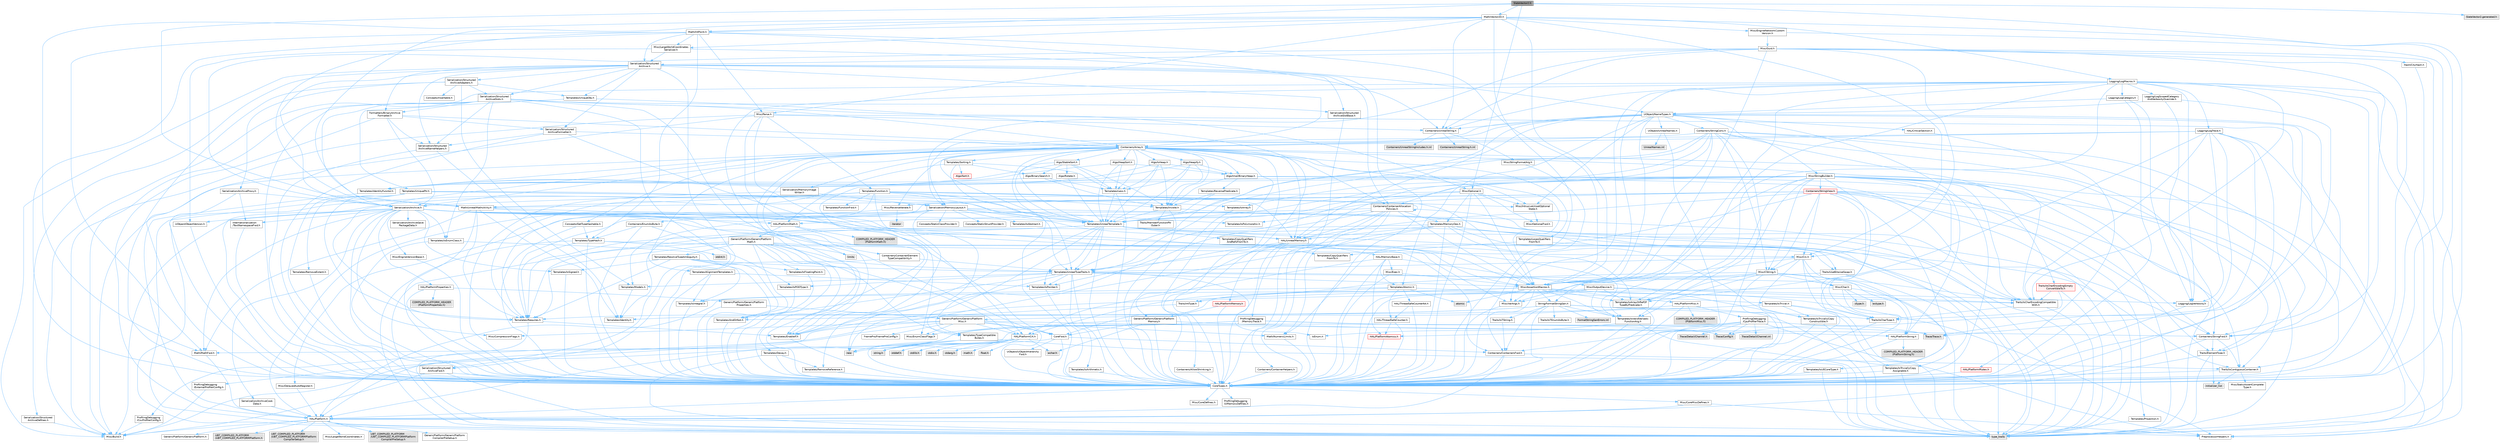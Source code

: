 digraph "SlateVector2.h"
{
 // INTERACTIVE_SVG=YES
 // LATEX_PDF_SIZE
  bgcolor="transparent";
  edge [fontname=Helvetica,fontsize=10,labelfontname=Helvetica,labelfontsize=10];
  node [fontname=Helvetica,fontsize=10,shape=box,height=0.2,width=0.4];
  Node1 [id="Node000001",label="SlateVector2.h",height=0.2,width=0.4,color="gray40", fillcolor="grey60", style="filled", fontcolor="black",tooltip=" "];
  Node1 -> Node2 [id="edge1_Node000001_Node000002",color="steelblue1",style="solid",tooltip=" "];
  Node2 [id="Node000002",label="CoreTypes.h",height=0.2,width=0.4,color="grey40", fillcolor="white", style="filled",URL="$dc/dec/CoreTypes_8h.html",tooltip=" "];
  Node2 -> Node3 [id="edge2_Node000002_Node000003",color="steelblue1",style="solid",tooltip=" "];
  Node3 [id="Node000003",label="HAL/Platform.h",height=0.2,width=0.4,color="grey40", fillcolor="white", style="filled",URL="$d9/dd0/Platform_8h.html",tooltip=" "];
  Node3 -> Node4 [id="edge3_Node000003_Node000004",color="steelblue1",style="solid",tooltip=" "];
  Node4 [id="Node000004",label="Misc/Build.h",height=0.2,width=0.4,color="grey40", fillcolor="white", style="filled",URL="$d3/dbb/Build_8h.html",tooltip=" "];
  Node3 -> Node5 [id="edge4_Node000003_Node000005",color="steelblue1",style="solid",tooltip=" "];
  Node5 [id="Node000005",label="Misc/LargeWorldCoordinates.h",height=0.2,width=0.4,color="grey40", fillcolor="white", style="filled",URL="$d2/dcb/LargeWorldCoordinates_8h.html",tooltip=" "];
  Node3 -> Node6 [id="edge5_Node000003_Node000006",color="steelblue1",style="solid",tooltip=" "];
  Node6 [id="Node000006",label="type_traits",height=0.2,width=0.4,color="grey60", fillcolor="#E0E0E0", style="filled",tooltip=" "];
  Node3 -> Node7 [id="edge6_Node000003_Node000007",color="steelblue1",style="solid",tooltip=" "];
  Node7 [id="Node000007",label="PreprocessorHelpers.h",height=0.2,width=0.4,color="grey40", fillcolor="white", style="filled",URL="$db/ddb/PreprocessorHelpers_8h.html",tooltip=" "];
  Node3 -> Node8 [id="edge7_Node000003_Node000008",color="steelblue1",style="solid",tooltip=" "];
  Node8 [id="Node000008",label="UBT_COMPILED_PLATFORM\l/UBT_COMPILED_PLATFORMPlatform\lCompilerPreSetup.h",height=0.2,width=0.4,color="grey60", fillcolor="#E0E0E0", style="filled",tooltip=" "];
  Node3 -> Node9 [id="edge8_Node000003_Node000009",color="steelblue1",style="solid",tooltip=" "];
  Node9 [id="Node000009",label="GenericPlatform/GenericPlatform\lCompilerPreSetup.h",height=0.2,width=0.4,color="grey40", fillcolor="white", style="filled",URL="$d9/dc8/GenericPlatformCompilerPreSetup_8h.html",tooltip=" "];
  Node3 -> Node10 [id="edge9_Node000003_Node000010",color="steelblue1",style="solid",tooltip=" "];
  Node10 [id="Node000010",label="GenericPlatform/GenericPlatform.h",height=0.2,width=0.4,color="grey40", fillcolor="white", style="filled",URL="$d6/d84/GenericPlatform_8h.html",tooltip=" "];
  Node3 -> Node11 [id="edge10_Node000003_Node000011",color="steelblue1",style="solid",tooltip=" "];
  Node11 [id="Node000011",label="UBT_COMPILED_PLATFORM\l/UBT_COMPILED_PLATFORMPlatform.h",height=0.2,width=0.4,color="grey60", fillcolor="#E0E0E0", style="filled",tooltip=" "];
  Node3 -> Node12 [id="edge11_Node000003_Node000012",color="steelblue1",style="solid",tooltip=" "];
  Node12 [id="Node000012",label="UBT_COMPILED_PLATFORM\l/UBT_COMPILED_PLATFORMPlatform\lCompilerSetup.h",height=0.2,width=0.4,color="grey60", fillcolor="#E0E0E0", style="filled",tooltip=" "];
  Node2 -> Node13 [id="edge12_Node000002_Node000013",color="steelblue1",style="solid",tooltip=" "];
  Node13 [id="Node000013",label="ProfilingDebugging\l/UMemoryDefines.h",height=0.2,width=0.4,color="grey40", fillcolor="white", style="filled",URL="$d2/da2/UMemoryDefines_8h.html",tooltip=" "];
  Node2 -> Node14 [id="edge13_Node000002_Node000014",color="steelblue1",style="solid",tooltip=" "];
  Node14 [id="Node000014",label="Misc/CoreMiscDefines.h",height=0.2,width=0.4,color="grey40", fillcolor="white", style="filled",URL="$da/d38/CoreMiscDefines_8h.html",tooltip=" "];
  Node14 -> Node3 [id="edge14_Node000014_Node000003",color="steelblue1",style="solid",tooltip=" "];
  Node14 -> Node7 [id="edge15_Node000014_Node000007",color="steelblue1",style="solid",tooltip=" "];
  Node2 -> Node15 [id="edge16_Node000002_Node000015",color="steelblue1",style="solid",tooltip=" "];
  Node15 [id="Node000015",label="Misc/CoreDefines.h",height=0.2,width=0.4,color="grey40", fillcolor="white", style="filled",URL="$d3/dd2/CoreDefines_8h.html",tooltip=" "];
  Node1 -> Node16 [id="edge17_Node000001_Node000016",color="steelblue1",style="solid",tooltip=" "];
  Node16 [id="Node000016",label="Math/Vector2D.h",height=0.2,width=0.4,color="grey40", fillcolor="white", style="filled",URL="$d3/db0/Vector2D_8h.html",tooltip=" "];
  Node16 -> Node2 [id="edge18_Node000016_Node000002",color="steelblue1",style="solid",tooltip=" "];
  Node16 -> Node17 [id="edge19_Node000016_Node000017",color="steelblue1",style="solid",tooltip=" "];
  Node17 [id="Node000017",label="Math/MathFwd.h",height=0.2,width=0.4,color="grey40", fillcolor="white", style="filled",URL="$d2/d10/MathFwd_8h.html",tooltip=" "];
  Node17 -> Node3 [id="edge20_Node000017_Node000003",color="steelblue1",style="solid",tooltip=" "];
  Node16 -> Node18 [id="edge21_Node000016_Node000018",color="steelblue1",style="solid",tooltip=" "];
  Node18 [id="Node000018",label="Misc/AssertionMacros.h",height=0.2,width=0.4,color="grey40", fillcolor="white", style="filled",URL="$d0/dfa/AssertionMacros_8h.html",tooltip=" "];
  Node18 -> Node2 [id="edge22_Node000018_Node000002",color="steelblue1",style="solid",tooltip=" "];
  Node18 -> Node3 [id="edge23_Node000018_Node000003",color="steelblue1",style="solid",tooltip=" "];
  Node18 -> Node19 [id="edge24_Node000018_Node000019",color="steelblue1",style="solid",tooltip=" "];
  Node19 [id="Node000019",label="HAL/PlatformMisc.h",height=0.2,width=0.4,color="grey40", fillcolor="white", style="filled",URL="$d0/df5/PlatformMisc_8h.html",tooltip=" "];
  Node19 -> Node2 [id="edge25_Node000019_Node000002",color="steelblue1",style="solid",tooltip=" "];
  Node19 -> Node20 [id="edge26_Node000019_Node000020",color="steelblue1",style="solid",tooltip=" "];
  Node20 [id="Node000020",label="GenericPlatform/GenericPlatform\lMisc.h",height=0.2,width=0.4,color="grey40", fillcolor="white", style="filled",URL="$db/d9a/GenericPlatformMisc_8h.html",tooltip=" "];
  Node20 -> Node21 [id="edge27_Node000020_Node000021",color="steelblue1",style="solid",tooltip=" "];
  Node21 [id="Node000021",label="Containers/StringFwd.h",height=0.2,width=0.4,color="grey40", fillcolor="white", style="filled",URL="$df/d37/StringFwd_8h.html",tooltip=" "];
  Node21 -> Node2 [id="edge28_Node000021_Node000002",color="steelblue1",style="solid",tooltip=" "];
  Node21 -> Node22 [id="edge29_Node000021_Node000022",color="steelblue1",style="solid",tooltip=" "];
  Node22 [id="Node000022",label="Traits/ElementType.h",height=0.2,width=0.4,color="grey40", fillcolor="white", style="filled",URL="$d5/d4f/ElementType_8h.html",tooltip=" "];
  Node22 -> Node3 [id="edge30_Node000022_Node000003",color="steelblue1",style="solid",tooltip=" "];
  Node22 -> Node23 [id="edge31_Node000022_Node000023",color="steelblue1",style="solid",tooltip=" "];
  Node23 [id="Node000023",label="initializer_list",height=0.2,width=0.4,color="grey60", fillcolor="#E0E0E0", style="filled",tooltip=" "];
  Node22 -> Node6 [id="edge32_Node000022_Node000006",color="steelblue1",style="solid",tooltip=" "];
  Node21 -> Node24 [id="edge33_Node000021_Node000024",color="steelblue1",style="solid",tooltip=" "];
  Node24 [id="Node000024",label="Traits/IsContiguousContainer.h",height=0.2,width=0.4,color="grey40", fillcolor="white", style="filled",URL="$d5/d3c/IsContiguousContainer_8h.html",tooltip=" "];
  Node24 -> Node2 [id="edge34_Node000024_Node000002",color="steelblue1",style="solid",tooltip=" "];
  Node24 -> Node25 [id="edge35_Node000024_Node000025",color="steelblue1",style="solid",tooltip=" "];
  Node25 [id="Node000025",label="Misc/StaticAssertComplete\lType.h",height=0.2,width=0.4,color="grey40", fillcolor="white", style="filled",URL="$d5/d4e/StaticAssertCompleteType_8h.html",tooltip=" "];
  Node24 -> Node23 [id="edge36_Node000024_Node000023",color="steelblue1",style="solid",tooltip=" "];
  Node20 -> Node26 [id="edge37_Node000020_Node000026",color="steelblue1",style="solid",tooltip=" "];
  Node26 [id="Node000026",label="CoreFwd.h",height=0.2,width=0.4,color="grey40", fillcolor="white", style="filled",URL="$d1/d1e/CoreFwd_8h.html",tooltip=" "];
  Node26 -> Node2 [id="edge38_Node000026_Node000002",color="steelblue1",style="solid",tooltip=" "];
  Node26 -> Node27 [id="edge39_Node000026_Node000027",color="steelblue1",style="solid",tooltip=" "];
  Node27 [id="Node000027",label="Containers/ContainersFwd.h",height=0.2,width=0.4,color="grey40", fillcolor="white", style="filled",URL="$d4/d0a/ContainersFwd_8h.html",tooltip=" "];
  Node27 -> Node3 [id="edge40_Node000027_Node000003",color="steelblue1",style="solid",tooltip=" "];
  Node27 -> Node2 [id="edge41_Node000027_Node000002",color="steelblue1",style="solid",tooltip=" "];
  Node27 -> Node24 [id="edge42_Node000027_Node000024",color="steelblue1",style="solid",tooltip=" "];
  Node26 -> Node17 [id="edge43_Node000026_Node000017",color="steelblue1",style="solid",tooltip=" "];
  Node26 -> Node28 [id="edge44_Node000026_Node000028",color="steelblue1",style="solid",tooltip=" "];
  Node28 [id="Node000028",label="UObject/UObjectHierarchy\lFwd.h",height=0.2,width=0.4,color="grey40", fillcolor="white", style="filled",URL="$d3/d13/UObjectHierarchyFwd_8h.html",tooltip=" "];
  Node20 -> Node2 [id="edge45_Node000020_Node000002",color="steelblue1",style="solid",tooltip=" "];
  Node20 -> Node29 [id="edge46_Node000020_Node000029",color="steelblue1",style="solid",tooltip=" "];
  Node29 [id="Node000029",label="FramePro/FrameProConfig.h",height=0.2,width=0.4,color="grey40", fillcolor="white", style="filled",URL="$d7/d90/FrameProConfig_8h.html",tooltip=" "];
  Node20 -> Node30 [id="edge47_Node000020_Node000030",color="steelblue1",style="solid",tooltip=" "];
  Node30 [id="Node000030",label="HAL/PlatformCrt.h",height=0.2,width=0.4,color="grey40", fillcolor="white", style="filled",URL="$d8/d75/PlatformCrt_8h.html",tooltip=" "];
  Node30 -> Node31 [id="edge48_Node000030_Node000031",color="steelblue1",style="solid",tooltip=" "];
  Node31 [id="Node000031",label="new",height=0.2,width=0.4,color="grey60", fillcolor="#E0E0E0", style="filled",tooltip=" "];
  Node30 -> Node32 [id="edge49_Node000030_Node000032",color="steelblue1",style="solid",tooltip=" "];
  Node32 [id="Node000032",label="wchar.h",height=0.2,width=0.4,color="grey60", fillcolor="#E0E0E0", style="filled",tooltip=" "];
  Node30 -> Node33 [id="edge50_Node000030_Node000033",color="steelblue1",style="solid",tooltip=" "];
  Node33 [id="Node000033",label="stddef.h",height=0.2,width=0.4,color="grey60", fillcolor="#E0E0E0", style="filled",tooltip=" "];
  Node30 -> Node34 [id="edge51_Node000030_Node000034",color="steelblue1",style="solid",tooltip=" "];
  Node34 [id="Node000034",label="stdlib.h",height=0.2,width=0.4,color="grey60", fillcolor="#E0E0E0", style="filled",tooltip=" "];
  Node30 -> Node35 [id="edge52_Node000030_Node000035",color="steelblue1",style="solid",tooltip=" "];
  Node35 [id="Node000035",label="stdio.h",height=0.2,width=0.4,color="grey60", fillcolor="#E0E0E0", style="filled",tooltip=" "];
  Node30 -> Node36 [id="edge53_Node000030_Node000036",color="steelblue1",style="solid",tooltip=" "];
  Node36 [id="Node000036",label="stdarg.h",height=0.2,width=0.4,color="grey60", fillcolor="#E0E0E0", style="filled",tooltip=" "];
  Node30 -> Node37 [id="edge54_Node000030_Node000037",color="steelblue1",style="solid",tooltip=" "];
  Node37 [id="Node000037",label="math.h",height=0.2,width=0.4,color="grey60", fillcolor="#E0E0E0", style="filled",tooltip=" "];
  Node30 -> Node38 [id="edge55_Node000030_Node000038",color="steelblue1",style="solid",tooltip=" "];
  Node38 [id="Node000038",label="float.h",height=0.2,width=0.4,color="grey60", fillcolor="#E0E0E0", style="filled",tooltip=" "];
  Node30 -> Node39 [id="edge56_Node000030_Node000039",color="steelblue1",style="solid",tooltip=" "];
  Node39 [id="Node000039",label="string.h",height=0.2,width=0.4,color="grey60", fillcolor="#E0E0E0", style="filled",tooltip=" "];
  Node20 -> Node40 [id="edge57_Node000020_Node000040",color="steelblue1",style="solid",tooltip=" "];
  Node40 [id="Node000040",label="Math/NumericLimits.h",height=0.2,width=0.4,color="grey40", fillcolor="white", style="filled",URL="$df/d1b/NumericLimits_8h.html",tooltip=" "];
  Node40 -> Node2 [id="edge58_Node000040_Node000002",color="steelblue1",style="solid",tooltip=" "];
  Node20 -> Node41 [id="edge59_Node000020_Node000041",color="steelblue1",style="solid",tooltip=" "];
  Node41 [id="Node000041",label="Misc/CompressionFlags.h",height=0.2,width=0.4,color="grey40", fillcolor="white", style="filled",URL="$d9/d76/CompressionFlags_8h.html",tooltip=" "];
  Node20 -> Node42 [id="edge60_Node000020_Node000042",color="steelblue1",style="solid",tooltip=" "];
  Node42 [id="Node000042",label="Misc/EnumClassFlags.h",height=0.2,width=0.4,color="grey40", fillcolor="white", style="filled",URL="$d8/de7/EnumClassFlags_8h.html",tooltip=" "];
  Node20 -> Node43 [id="edge61_Node000020_Node000043",color="steelblue1",style="solid",tooltip=" "];
  Node43 [id="Node000043",label="ProfilingDebugging\l/CsvProfilerConfig.h",height=0.2,width=0.4,color="grey40", fillcolor="white", style="filled",URL="$d3/d88/CsvProfilerConfig_8h.html",tooltip=" "];
  Node43 -> Node4 [id="edge62_Node000043_Node000004",color="steelblue1",style="solid",tooltip=" "];
  Node20 -> Node44 [id="edge63_Node000020_Node000044",color="steelblue1",style="solid",tooltip=" "];
  Node44 [id="Node000044",label="ProfilingDebugging\l/ExternalProfilerConfig.h",height=0.2,width=0.4,color="grey40", fillcolor="white", style="filled",URL="$d3/dbb/ExternalProfilerConfig_8h.html",tooltip=" "];
  Node44 -> Node4 [id="edge64_Node000044_Node000004",color="steelblue1",style="solid",tooltip=" "];
  Node19 -> Node45 [id="edge65_Node000019_Node000045",color="steelblue1",style="solid",tooltip=" "];
  Node45 [id="Node000045",label="COMPILED_PLATFORM_HEADER\l(PlatformMisc.h)",height=0.2,width=0.4,color="grey60", fillcolor="#E0E0E0", style="filled",tooltip=" "];
  Node19 -> Node46 [id="edge66_Node000019_Node000046",color="steelblue1",style="solid",tooltip=" "];
  Node46 [id="Node000046",label="ProfilingDebugging\l/CpuProfilerTrace.h",height=0.2,width=0.4,color="grey40", fillcolor="white", style="filled",URL="$da/dcb/CpuProfilerTrace_8h.html",tooltip=" "];
  Node46 -> Node2 [id="edge67_Node000046_Node000002",color="steelblue1",style="solid",tooltip=" "];
  Node46 -> Node27 [id="edge68_Node000046_Node000027",color="steelblue1",style="solid",tooltip=" "];
  Node46 -> Node47 [id="edge69_Node000046_Node000047",color="steelblue1",style="solid",tooltip=" "];
  Node47 [id="Node000047",label="HAL/PlatformAtomics.h",height=0.2,width=0.4,color="red", fillcolor="#FFF0F0", style="filled",URL="$d3/d36/PlatformAtomics_8h.html",tooltip=" "];
  Node47 -> Node2 [id="edge70_Node000047_Node000002",color="steelblue1",style="solid",tooltip=" "];
  Node46 -> Node7 [id="edge71_Node000046_Node000007",color="steelblue1",style="solid",tooltip=" "];
  Node46 -> Node4 [id="edge72_Node000046_Node000004",color="steelblue1",style="solid",tooltip=" "];
  Node46 -> Node50 [id="edge73_Node000046_Node000050",color="steelblue1",style="solid",tooltip=" "];
  Node50 [id="Node000050",label="Trace/Config.h",height=0.2,width=0.4,color="grey60", fillcolor="#E0E0E0", style="filled",tooltip=" "];
  Node46 -> Node51 [id="edge74_Node000046_Node000051",color="steelblue1",style="solid",tooltip=" "];
  Node51 [id="Node000051",label="Trace/Detail/Channel.h",height=0.2,width=0.4,color="grey60", fillcolor="#E0E0E0", style="filled",tooltip=" "];
  Node46 -> Node52 [id="edge75_Node000046_Node000052",color="steelblue1",style="solid",tooltip=" "];
  Node52 [id="Node000052",label="Trace/Detail/Channel.inl",height=0.2,width=0.4,color="grey60", fillcolor="#E0E0E0", style="filled",tooltip=" "];
  Node46 -> Node53 [id="edge76_Node000046_Node000053",color="steelblue1",style="solid",tooltip=" "];
  Node53 [id="Node000053",label="Trace/Trace.h",height=0.2,width=0.4,color="grey60", fillcolor="#E0E0E0", style="filled",tooltip=" "];
  Node18 -> Node7 [id="edge77_Node000018_Node000007",color="steelblue1",style="solid",tooltip=" "];
  Node18 -> Node54 [id="edge78_Node000018_Node000054",color="steelblue1",style="solid",tooltip=" "];
  Node54 [id="Node000054",label="Templates/EnableIf.h",height=0.2,width=0.4,color="grey40", fillcolor="white", style="filled",URL="$d7/d60/EnableIf_8h.html",tooltip=" "];
  Node54 -> Node2 [id="edge79_Node000054_Node000002",color="steelblue1",style="solid",tooltip=" "];
  Node18 -> Node55 [id="edge80_Node000018_Node000055",color="steelblue1",style="solid",tooltip=" "];
  Node55 [id="Node000055",label="Templates/IsArrayOrRefOf\lTypeByPredicate.h",height=0.2,width=0.4,color="grey40", fillcolor="white", style="filled",URL="$d6/da1/IsArrayOrRefOfTypeByPredicate_8h.html",tooltip=" "];
  Node55 -> Node2 [id="edge81_Node000055_Node000002",color="steelblue1",style="solid",tooltip=" "];
  Node18 -> Node56 [id="edge82_Node000018_Node000056",color="steelblue1",style="solid",tooltip=" "];
  Node56 [id="Node000056",label="Templates/IsValidVariadic\lFunctionArg.h",height=0.2,width=0.4,color="grey40", fillcolor="white", style="filled",URL="$d0/dc8/IsValidVariadicFunctionArg_8h.html",tooltip=" "];
  Node56 -> Node2 [id="edge83_Node000056_Node000002",color="steelblue1",style="solid",tooltip=" "];
  Node56 -> Node57 [id="edge84_Node000056_Node000057",color="steelblue1",style="solid",tooltip=" "];
  Node57 [id="Node000057",label="IsEnum.h",height=0.2,width=0.4,color="grey40", fillcolor="white", style="filled",URL="$d4/de5/IsEnum_8h.html",tooltip=" "];
  Node56 -> Node6 [id="edge85_Node000056_Node000006",color="steelblue1",style="solid",tooltip=" "];
  Node18 -> Node58 [id="edge86_Node000018_Node000058",color="steelblue1",style="solid",tooltip=" "];
  Node58 [id="Node000058",label="Traits/IsCharEncodingCompatible\lWith.h",height=0.2,width=0.4,color="grey40", fillcolor="white", style="filled",URL="$df/dd1/IsCharEncodingCompatibleWith_8h.html",tooltip=" "];
  Node58 -> Node6 [id="edge87_Node000058_Node000006",color="steelblue1",style="solid",tooltip=" "];
  Node58 -> Node59 [id="edge88_Node000058_Node000059",color="steelblue1",style="solid",tooltip=" "];
  Node59 [id="Node000059",label="Traits/IsCharType.h",height=0.2,width=0.4,color="grey40", fillcolor="white", style="filled",URL="$db/d51/IsCharType_8h.html",tooltip=" "];
  Node59 -> Node2 [id="edge89_Node000059_Node000002",color="steelblue1",style="solid",tooltip=" "];
  Node18 -> Node60 [id="edge90_Node000018_Node000060",color="steelblue1",style="solid",tooltip=" "];
  Node60 [id="Node000060",label="Misc/VarArgs.h",height=0.2,width=0.4,color="grey40", fillcolor="white", style="filled",URL="$d5/d6f/VarArgs_8h.html",tooltip=" "];
  Node60 -> Node2 [id="edge91_Node000060_Node000002",color="steelblue1",style="solid",tooltip=" "];
  Node18 -> Node61 [id="edge92_Node000018_Node000061",color="steelblue1",style="solid",tooltip=" "];
  Node61 [id="Node000061",label="String/FormatStringSan.h",height=0.2,width=0.4,color="grey40", fillcolor="white", style="filled",URL="$d3/d8b/FormatStringSan_8h.html",tooltip=" "];
  Node61 -> Node6 [id="edge93_Node000061_Node000006",color="steelblue1",style="solid",tooltip=" "];
  Node61 -> Node2 [id="edge94_Node000061_Node000002",color="steelblue1",style="solid",tooltip=" "];
  Node61 -> Node62 [id="edge95_Node000061_Node000062",color="steelblue1",style="solid",tooltip=" "];
  Node62 [id="Node000062",label="Templates/Requires.h",height=0.2,width=0.4,color="grey40", fillcolor="white", style="filled",URL="$dc/d96/Requires_8h.html",tooltip=" "];
  Node62 -> Node54 [id="edge96_Node000062_Node000054",color="steelblue1",style="solid",tooltip=" "];
  Node62 -> Node6 [id="edge97_Node000062_Node000006",color="steelblue1",style="solid",tooltip=" "];
  Node61 -> Node63 [id="edge98_Node000061_Node000063",color="steelblue1",style="solid",tooltip=" "];
  Node63 [id="Node000063",label="Templates/Identity.h",height=0.2,width=0.4,color="grey40", fillcolor="white", style="filled",URL="$d0/dd5/Identity_8h.html",tooltip=" "];
  Node61 -> Node56 [id="edge99_Node000061_Node000056",color="steelblue1",style="solid",tooltip=" "];
  Node61 -> Node59 [id="edge100_Node000061_Node000059",color="steelblue1",style="solid",tooltip=" "];
  Node61 -> Node64 [id="edge101_Node000061_Node000064",color="steelblue1",style="solid",tooltip=" "];
  Node64 [id="Node000064",label="Traits/IsTEnumAsByte.h",height=0.2,width=0.4,color="grey40", fillcolor="white", style="filled",URL="$d1/de6/IsTEnumAsByte_8h.html",tooltip=" "];
  Node61 -> Node65 [id="edge102_Node000061_Node000065",color="steelblue1",style="solid",tooltip=" "];
  Node65 [id="Node000065",label="Traits/IsTString.h",height=0.2,width=0.4,color="grey40", fillcolor="white", style="filled",URL="$d0/df8/IsTString_8h.html",tooltip=" "];
  Node65 -> Node27 [id="edge103_Node000065_Node000027",color="steelblue1",style="solid",tooltip=" "];
  Node61 -> Node27 [id="edge104_Node000061_Node000027",color="steelblue1",style="solid",tooltip=" "];
  Node61 -> Node66 [id="edge105_Node000061_Node000066",color="steelblue1",style="solid",tooltip=" "];
  Node66 [id="Node000066",label="FormatStringSanErrors.inl",height=0.2,width=0.4,color="grey60", fillcolor="#E0E0E0", style="filled",tooltip=" "];
  Node18 -> Node67 [id="edge106_Node000018_Node000067",color="steelblue1",style="solid",tooltip=" "];
  Node67 [id="Node000067",label="atomic",height=0.2,width=0.4,color="grey60", fillcolor="#E0E0E0", style="filled",tooltip=" "];
  Node16 -> Node68 [id="edge107_Node000016_Node000068",color="steelblue1",style="solid",tooltip=" "];
  Node68 [id="Node000068",label="Misc/Crc.h",height=0.2,width=0.4,color="grey40", fillcolor="white", style="filled",URL="$d4/dd2/Crc_8h.html",tooltip=" "];
  Node68 -> Node2 [id="edge108_Node000068_Node000002",color="steelblue1",style="solid",tooltip=" "];
  Node68 -> Node69 [id="edge109_Node000068_Node000069",color="steelblue1",style="solid",tooltip=" "];
  Node69 [id="Node000069",label="HAL/PlatformString.h",height=0.2,width=0.4,color="grey40", fillcolor="white", style="filled",URL="$db/db5/PlatformString_8h.html",tooltip=" "];
  Node69 -> Node2 [id="edge110_Node000069_Node000002",color="steelblue1",style="solid",tooltip=" "];
  Node69 -> Node70 [id="edge111_Node000069_Node000070",color="steelblue1",style="solid",tooltip=" "];
  Node70 [id="Node000070",label="COMPILED_PLATFORM_HEADER\l(PlatformString.h)",height=0.2,width=0.4,color="grey60", fillcolor="#E0E0E0", style="filled",tooltip=" "];
  Node68 -> Node18 [id="edge112_Node000068_Node000018",color="steelblue1",style="solid",tooltip=" "];
  Node68 -> Node71 [id="edge113_Node000068_Node000071",color="steelblue1",style="solid",tooltip=" "];
  Node71 [id="Node000071",label="Misc/CString.h",height=0.2,width=0.4,color="grey40", fillcolor="white", style="filled",URL="$d2/d49/CString_8h.html",tooltip=" "];
  Node71 -> Node2 [id="edge114_Node000071_Node000002",color="steelblue1",style="solid",tooltip=" "];
  Node71 -> Node30 [id="edge115_Node000071_Node000030",color="steelblue1",style="solid",tooltip=" "];
  Node71 -> Node69 [id="edge116_Node000071_Node000069",color="steelblue1",style="solid",tooltip=" "];
  Node71 -> Node18 [id="edge117_Node000071_Node000018",color="steelblue1",style="solid",tooltip=" "];
  Node71 -> Node72 [id="edge118_Node000071_Node000072",color="steelblue1",style="solid",tooltip=" "];
  Node72 [id="Node000072",label="Misc/Char.h",height=0.2,width=0.4,color="grey40", fillcolor="white", style="filled",URL="$d0/d58/Char_8h.html",tooltip=" "];
  Node72 -> Node2 [id="edge119_Node000072_Node000002",color="steelblue1",style="solid",tooltip=" "];
  Node72 -> Node73 [id="edge120_Node000072_Node000073",color="steelblue1",style="solid",tooltip=" "];
  Node73 [id="Node000073",label="Traits/IntType.h",height=0.2,width=0.4,color="grey40", fillcolor="white", style="filled",URL="$d7/deb/IntType_8h.html",tooltip=" "];
  Node73 -> Node3 [id="edge121_Node000073_Node000003",color="steelblue1",style="solid",tooltip=" "];
  Node72 -> Node74 [id="edge122_Node000072_Node000074",color="steelblue1",style="solid",tooltip=" "];
  Node74 [id="Node000074",label="ctype.h",height=0.2,width=0.4,color="grey60", fillcolor="#E0E0E0", style="filled",tooltip=" "];
  Node72 -> Node75 [id="edge123_Node000072_Node000075",color="steelblue1",style="solid",tooltip=" "];
  Node75 [id="Node000075",label="wctype.h",height=0.2,width=0.4,color="grey60", fillcolor="#E0E0E0", style="filled",tooltip=" "];
  Node72 -> Node6 [id="edge124_Node000072_Node000006",color="steelblue1",style="solid",tooltip=" "];
  Node71 -> Node60 [id="edge125_Node000071_Node000060",color="steelblue1",style="solid",tooltip=" "];
  Node71 -> Node55 [id="edge126_Node000071_Node000055",color="steelblue1",style="solid",tooltip=" "];
  Node71 -> Node56 [id="edge127_Node000071_Node000056",color="steelblue1",style="solid",tooltip=" "];
  Node71 -> Node58 [id="edge128_Node000071_Node000058",color="steelblue1",style="solid",tooltip=" "];
  Node68 -> Node72 [id="edge129_Node000068_Node000072",color="steelblue1",style="solid",tooltip=" "];
  Node68 -> Node76 [id="edge130_Node000068_Node000076",color="steelblue1",style="solid",tooltip=" "];
  Node76 [id="Node000076",label="Templates/UnrealTypeTraits.h",height=0.2,width=0.4,color="grey40", fillcolor="white", style="filled",URL="$d2/d2d/UnrealTypeTraits_8h.html",tooltip=" "];
  Node76 -> Node2 [id="edge131_Node000076_Node000002",color="steelblue1",style="solid",tooltip=" "];
  Node76 -> Node77 [id="edge132_Node000076_Node000077",color="steelblue1",style="solid",tooltip=" "];
  Node77 [id="Node000077",label="Templates/IsPointer.h",height=0.2,width=0.4,color="grey40", fillcolor="white", style="filled",URL="$d7/d05/IsPointer_8h.html",tooltip=" "];
  Node77 -> Node2 [id="edge133_Node000077_Node000002",color="steelblue1",style="solid",tooltip=" "];
  Node76 -> Node18 [id="edge134_Node000076_Node000018",color="steelblue1",style="solid",tooltip=" "];
  Node76 -> Node78 [id="edge135_Node000076_Node000078",color="steelblue1",style="solid",tooltip=" "];
  Node78 [id="Node000078",label="Templates/AndOrNot.h",height=0.2,width=0.4,color="grey40", fillcolor="white", style="filled",URL="$db/d0a/AndOrNot_8h.html",tooltip=" "];
  Node78 -> Node2 [id="edge136_Node000078_Node000002",color="steelblue1",style="solid",tooltip=" "];
  Node76 -> Node54 [id="edge137_Node000076_Node000054",color="steelblue1",style="solid",tooltip=" "];
  Node76 -> Node79 [id="edge138_Node000076_Node000079",color="steelblue1",style="solid",tooltip=" "];
  Node79 [id="Node000079",label="Templates/IsArithmetic.h",height=0.2,width=0.4,color="grey40", fillcolor="white", style="filled",URL="$d2/d5d/IsArithmetic_8h.html",tooltip=" "];
  Node79 -> Node2 [id="edge139_Node000079_Node000002",color="steelblue1",style="solid",tooltip=" "];
  Node76 -> Node57 [id="edge140_Node000076_Node000057",color="steelblue1",style="solid",tooltip=" "];
  Node76 -> Node80 [id="edge141_Node000076_Node000080",color="steelblue1",style="solid",tooltip=" "];
  Node80 [id="Node000080",label="Templates/Models.h",height=0.2,width=0.4,color="grey40", fillcolor="white", style="filled",URL="$d3/d0c/Models_8h.html",tooltip=" "];
  Node80 -> Node63 [id="edge142_Node000080_Node000063",color="steelblue1",style="solid",tooltip=" "];
  Node76 -> Node81 [id="edge143_Node000076_Node000081",color="steelblue1",style="solid",tooltip=" "];
  Node81 [id="Node000081",label="Templates/IsPODType.h",height=0.2,width=0.4,color="grey40", fillcolor="white", style="filled",URL="$d7/db1/IsPODType_8h.html",tooltip=" "];
  Node81 -> Node2 [id="edge144_Node000081_Node000002",color="steelblue1",style="solid",tooltip=" "];
  Node76 -> Node82 [id="edge145_Node000076_Node000082",color="steelblue1",style="solid",tooltip=" "];
  Node82 [id="Node000082",label="Templates/IsUECoreType.h",height=0.2,width=0.4,color="grey40", fillcolor="white", style="filled",URL="$d1/db8/IsUECoreType_8h.html",tooltip=" "];
  Node82 -> Node2 [id="edge146_Node000082_Node000002",color="steelblue1",style="solid",tooltip=" "];
  Node82 -> Node6 [id="edge147_Node000082_Node000006",color="steelblue1",style="solid",tooltip=" "];
  Node76 -> Node83 [id="edge148_Node000076_Node000083",color="steelblue1",style="solid",tooltip=" "];
  Node83 [id="Node000083",label="Templates/IsTriviallyCopy\lConstructible.h",height=0.2,width=0.4,color="grey40", fillcolor="white", style="filled",URL="$d3/d78/IsTriviallyCopyConstructible_8h.html",tooltip=" "];
  Node83 -> Node2 [id="edge149_Node000083_Node000002",color="steelblue1",style="solid",tooltip=" "];
  Node83 -> Node6 [id="edge150_Node000083_Node000006",color="steelblue1",style="solid",tooltip=" "];
  Node68 -> Node59 [id="edge151_Node000068_Node000059",color="steelblue1",style="solid",tooltip=" "];
  Node16 -> Node84 [id="edge152_Node000016_Node000084",color="steelblue1",style="solid",tooltip=" "];
  Node84 [id="Node000084",label="Math/UnrealMathUtility.h",height=0.2,width=0.4,color="grey40", fillcolor="white", style="filled",URL="$db/db8/UnrealMathUtility_8h.html",tooltip=" "];
  Node84 -> Node2 [id="edge153_Node000084_Node000002",color="steelblue1",style="solid",tooltip=" "];
  Node84 -> Node18 [id="edge154_Node000084_Node000018",color="steelblue1",style="solid",tooltip=" "];
  Node84 -> Node85 [id="edge155_Node000084_Node000085",color="steelblue1",style="solid",tooltip=" "];
  Node85 [id="Node000085",label="HAL/PlatformMath.h",height=0.2,width=0.4,color="grey40", fillcolor="white", style="filled",URL="$dc/d53/PlatformMath_8h.html",tooltip=" "];
  Node85 -> Node2 [id="edge156_Node000085_Node000002",color="steelblue1",style="solid",tooltip=" "];
  Node85 -> Node86 [id="edge157_Node000085_Node000086",color="steelblue1",style="solid",tooltip=" "];
  Node86 [id="Node000086",label="GenericPlatform/GenericPlatform\lMath.h",height=0.2,width=0.4,color="grey40", fillcolor="white", style="filled",URL="$d5/d79/GenericPlatformMath_8h.html",tooltip=" "];
  Node86 -> Node2 [id="edge158_Node000086_Node000002",color="steelblue1",style="solid",tooltip=" "];
  Node86 -> Node27 [id="edge159_Node000086_Node000027",color="steelblue1",style="solid",tooltip=" "];
  Node86 -> Node30 [id="edge160_Node000086_Node000030",color="steelblue1",style="solid",tooltip=" "];
  Node86 -> Node78 [id="edge161_Node000086_Node000078",color="steelblue1",style="solid",tooltip=" "];
  Node86 -> Node87 [id="edge162_Node000086_Node000087",color="steelblue1",style="solid",tooltip=" "];
  Node87 [id="Node000087",label="Templates/Decay.h",height=0.2,width=0.4,color="grey40", fillcolor="white", style="filled",URL="$dd/d0f/Decay_8h.html",tooltip=" "];
  Node87 -> Node2 [id="edge163_Node000087_Node000002",color="steelblue1",style="solid",tooltip=" "];
  Node87 -> Node88 [id="edge164_Node000087_Node000088",color="steelblue1",style="solid",tooltip=" "];
  Node88 [id="Node000088",label="Templates/RemoveReference.h",height=0.2,width=0.4,color="grey40", fillcolor="white", style="filled",URL="$da/dbe/RemoveReference_8h.html",tooltip=" "];
  Node88 -> Node2 [id="edge165_Node000088_Node000002",color="steelblue1",style="solid",tooltip=" "];
  Node87 -> Node6 [id="edge166_Node000087_Node000006",color="steelblue1",style="solid",tooltip=" "];
  Node86 -> Node89 [id="edge167_Node000086_Node000089",color="steelblue1",style="solid",tooltip=" "];
  Node89 [id="Node000089",label="Templates/IsFloatingPoint.h",height=0.2,width=0.4,color="grey40", fillcolor="white", style="filled",URL="$d3/d11/IsFloatingPoint_8h.html",tooltip=" "];
  Node89 -> Node2 [id="edge168_Node000089_Node000002",color="steelblue1",style="solid",tooltip=" "];
  Node86 -> Node76 [id="edge169_Node000086_Node000076",color="steelblue1",style="solid",tooltip=" "];
  Node86 -> Node62 [id="edge170_Node000086_Node000062",color="steelblue1",style="solid",tooltip=" "];
  Node86 -> Node90 [id="edge171_Node000086_Node000090",color="steelblue1",style="solid",tooltip=" "];
  Node90 [id="Node000090",label="Templates/ResolveTypeAmbiguity.h",height=0.2,width=0.4,color="grey40", fillcolor="white", style="filled",URL="$df/d1f/ResolveTypeAmbiguity_8h.html",tooltip=" "];
  Node90 -> Node2 [id="edge172_Node000090_Node000002",color="steelblue1",style="solid",tooltip=" "];
  Node90 -> Node89 [id="edge173_Node000090_Node000089",color="steelblue1",style="solid",tooltip=" "];
  Node90 -> Node76 [id="edge174_Node000090_Node000076",color="steelblue1",style="solid",tooltip=" "];
  Node90 -> Node91 [id="edge175_Node000090_Node000091",color="steelblue1",style="solid",tooltip=" "];
  Node91 [id="Node000091",label="Templates/IsSigned.h",height=0.2,width=0.4,color="grey40", fillcolor="white", style="filled",URL="$d8/dd8/IsSigned_8h.html",tooltip=" "];
  Node91 -> Node2 [id="edge176_Node000091_Node000002",color="steelblue1",style="solid",tooltip=" "];
  Node90 -> Node92 [id="edge177_Node000090_Node000092",color="steelblue1",style="solid",tooltip=" "];
  Node92 [id="Node000092",label="Templates/IsIntegral.h",height=0.2,width=0.4,color="grey40", fillcolor="white", style="filled",URL="$da/d64/IsIntegral_8h.html",tooltip=" "];
  Node92 -> Node2 [id="edge178_Node000092_Node000002",color="steelblue1",style="solid",tooltip=" "];
  Node90 -> Node62 [id="edge179_Node000090_Node000062",color="steelblue1",style="solid",tooltip=" "];
  Node86 -> Node93 [id="edge180_Node000086_Node000093",color="steelblue1",style="solid",tooltip=" "];
  Node93 [id="Node000093",label="Templates/TypeCompatible\lBytes.h",height=0.2,width=0.4,color="grey40", fillcolor="white", style="filled",URL="$df/d0a/TypeCompatibleBytes_8h.html",tooltip=" "];
  Node93 -> Node2 [id="edge181_Node000093_Node000002",color="steelblue1",style="solid",tooltip=" "];
  Node93 -> Node39 [id="edge182_Node000093_Node000039",color="steelblue1",style="solid",tooltip=" "];
  Node93 -> Node31 [id="edge183_Node000093_Node000031",color="steelblue1",style="solid",tooltip=" "];
  Node93 -> Node6 [id="edge184_Node000093_Node000006",color="steelblue1",style="solid",tooltip=" "];
  Node86 -> Node94 [id="edge185_Node000086_Node000094",color="steelblue1",style="solid",tooltip=" "];
  Node94 [id="Node000094",label="limits",height=0.2,width=0.4,color="grey60", fillcolor="#E0E0E0", style="filled",tooltip=" "];
  Node86 -> Node6 [id="edge186_Node000086_Node000006",color="steelblue1",style="solid",tooltip=" "];
  Node85 -> Node95 [id="edge187_Node000085_Node000095",color="steelblue1",style="solid",tooltip=" "];
  Node95 [id="Node000095",label="COMPILED_PLATFORM_HEADER\l(PlatformMath.h)",height=0.2,width=0.4,color="grey60", fillcolor="#E0E0E0", style="filled",tooltip=" "];
  Node84 -> Node17 [id="edge188_Node000084_Node000017",color="steelblue1",style="solid",tooltip=" "];
  Node84 -> Node63 [id="edge189_Node000084_Node000063",color="steelblue1",style="solid",tooltip=" "];
  Node84 -> Node62 [id="edge190_Node000084_Node000062",color="steelblue1",style="solid",tooltip=" "];
  Node16 -> Node96 [id="edge191_Node000016_Node000096",color="steelblue1",style="solid",tooltip=" "];
  Node96 [id="Node000096",label="Containers/UnrealString.h",height=0.2,width=0.4,color="grey40", fillcolor="white", style="filled",URL="$d5/dba/UnrealString_8h.html",tooltip=" "];
  Node96 -> Node97 [id="edge192_Node000096_Node000097",color="steelblue1",style="solid",tooltip=" "];
  Node97 [id="Node000097",label="Containers/UnrealStringIncludes.h.inl",height=0.2,width=0.4,color="grey60", fillcolor="#E0E0E0", style="filled",tooltip=" "];
  Node96 -> Node98 [id="edge193_Node000096_Node000098",color="steelblue1",style="solid",tooltip=" "];
  Node98 [id="Node000098",label="Containers/UnrealString.h.inl",height=0.2,width=0.4,color="grey60", fillcolor="#E0E0E0", style="filled",tooltip=" "];
  Node96 -> Node99 [id="edge194_Node000096_Node000099",color="steelblue1",style="solid",tooltip=" "];
  Node99 [id="Node000099",label="Misc/StringFormatArg.h",height=0.2,width=0.4,color="grey40", fillcolor="white", style="filled",URL="$d2/d16/StringFormatArg_8h.html",tooltip=" "];
  Node99 -> Node27 [id="edge195_Node000099_Node000027",color="steelblue1",style="solid",tooltip=" "];
  Node16 -> Node100 [id="edge196_Node000016_Node000100",color="steelblue1",style="solid",tooltip=" "];
  Node100 [id="Node000100",label="Misc/Parse.h",height=0.2,width=0.4,color="grey40", fillcolor="white", style="filled",URL="$dc/d71/Parse_8h.html",tooltip=" "];
  Node100 -> Node21 [id="edge197_Node000100_Node000021",color="steelblue1",style="solid",tooltip=" "];
  Node100 -> Node96 [id="edge198_Node000100_Node000096",color="steelblue1",style="solid",tooltip=" "];
  Node100 -> Node2 [id="edge199_Node000100_Node000002",color="steelblue1",style="solid",tooltip=" "];
  Node100 -> Node30 [id="edge200_Node000100_Node000030",color="steelblue1",style="solid",tooltip=" "];
  Node100 -> Node4 [id="edge201_Node000100_Node000004",color="steelblue1",style="solid",tooltip=" "];
  Node100 -> Node42 [id="edge202_Node000100_Node000042",color="steelblue1",style="solid",tooltip=" "];
  Node100 -> Node101 [id="edge203_Node000100_Node000101",color="steelblue1",style="solid",tooltip=" "];
  Node101 [id="Node000101",label="Templates/Function.h",height=0.2,width=0.4,color="grey40", fillcolor="white", style="filled",URL="$df/df5/Function_8h.html",tooltip=" "];
  Node101 -> Node2 [id="edge204_Node000101_Node000002",color="steelblue1",style="solid",tooltip=" "];
  Node101 -> Node18 [id="edge205_Node000101_Node000018",color="steelblue1",style="solid",tooltip=" "];
  Node101 -> Node102 [id="edge206_Node000101_Node000102",color="steelblue1",style="solid",tooltip=" "];
  Node102 [id="Node000102",label="Misc/IntrusiveUnsetOptional\lState.h",height=0.2,width=0.4,color="grey40", fillcolor="white", style="filled",URL="$d2/d0a/IntrusiveUnsetOptionalState_8h.html",tooltip=" "];
  Node102 -> Node103 [id="edge207_Node000102_Node000103",color="steelblue1",style="solid",tooltip=" "];
  Node103 [id="Node000103",label="Misc/OptionalFwd.h",height=0.2,width=0.4,color="grey40", fillcolor="white", style="filled",URL="$dc/d50/OptionalFwd_8h.html",tooltip=" "];
  Node101 -> Node104 [id="edge208_Node000101_Node000104",color="steelblue1",style="solid",tooltip=" "];
  Node104 [id="Node000104",label="HAL/UnrealMemory.h",height=0.2,width=0.4,color="grey40", fillcolor="white", style="filled",URL="$d9/d96/UnrealMemory_8h.html",tooltip=" "];
  Node104 -> Node2 [id="edge209_Node000104_Node000002",color="steelblue1",style="solid",tooltip=" "];
  Node104 -> Node105 [id="edge210_Node000104_Node000105",color="steelblue1",style="solid",tooltip=" "];
  Node105 [id="Node000105",label="GenericPlatform/GenericPlatform\lMemory.h",height=0.2,width=0.4,color="grey40", fillcolor="white", style="filled",URL="$dd/d22/GenericPlatformMemory_8h.html",tooltip=" "];
  Node105 -> Node26 [id="edge211_Node000105_Node000026",color="steelblue1",style="solid",tooltip=" "];
  Node105 -> Node2 [id="edge212_Node000105_Node000002",color="steelblue1",style="solid",tooltip=" "];
  Node105 -> Node69 [id="edge213_Node000105_Node000069",color="steelblue1",style="solid",tooltip=" "];
  Node105 -> Node39 [id="edge214_Node000105_Node000039",color="steelblue1",style="solid",tooltip=" "];
  Node105 -> Node32 [id="edge215_Node000105_Node000032",color="steelblue1",style="solid",tooltip=" "];
  Node104 -> Node106 [id="edge216_Node000104_Node000106",color="steelblue1",style="solid",tooltip=" "];
  Node106 [id="Node000106",label="HAL/MemoryBase.h",height=0.2,width=0.4,color="grey40", fillcolor="white", style="filled",URL="$d6/d9f/MemoryBase_8h.html",tooltip=" "];
  Node106 -> Node2 [id="edge217_Node000106_Node000002",color="steelblue1",style="solid",tooltip=" "];
  Node106 -> Node47 [id="edge218_Node000106_Node000047",color="steelblue1",style="solid",tooltip=" "];
  Node106 -> Node30 [id="edge219_Node000106_Node000030",color="steelblue1",style="solid",tooltip=" "];
  Node106 -> Node107 [id="edge220_Node000106_Node000107",color="steelblue1",style="solid",tooltip=" "];
  Node107 [id="Node000107",label="Misc/Exec.h",height=0.2,width=0.4,color="grey40", fillcolor="white", style="filled",URL="$de/ddb/Exec_8h.html",tooltip=" "];
  Node107 -> Node2 [id="edge221_Node000107_Node000002",color="steelblue1",style="solid",tooltip=" "];
  Node107 -> Node18 [id="edge222_Node000107_Node000018",color="steelblue1",style="solid",tooltip=" "];
  Node106 -> Node108 [id="edge223_Node000106_Node000108",color="steelblue1",style="solid",tooltip=" "];
  Node108 [id="Node000108",label="Misc/OutputDevice.h",height=0.2,width=0.4,color="grey40", fillcolor="white", style="filled",URL="$d7/d32/OutputDevice_8h.html",tooltip=" "];
  Node108 -> Node26 [id="edge224_Node000108_Node000026",color="steelblue1",style="solid",tooltip=" "];
  Node108 -> Node2 [id="edge225_Node000108_Node000002",color="steelblue1",style="solid",tooltip=" "];
  Node108 -> Node109 [id="edge226_Node000108_Node000109",color="steelblue1",style="solid",tooltip=" "];
  Node109 [id="Node000109",label="Logging/LogVerbosity.h",height=0.2,width=0.4,color="grey40", fillcolor="white", style="filled",URL="$d2/d8f/LogVerbosity_8h.html",tooltip=" "];
  Node109 -> Node2 [id="edge227_Node000109_Node000002",color="steelblue1",style="solid",tooltip=" "];
  Node108 -> Node60 [id="edge228_Node000108_Node000060",color="steelblue1",style="solid",tooltip=" "];
  Node108 -> Node55 [id="edge229_Node000108_Node000055",color="steelblue1",style="solid",tooltip=" "];
  Node108 -> Node56 [id="edge230_Node000108_Node000056",color="steelblue1",style="solid",tooltip=" "];
  Node108 -> Node58 [id="edge231_Node000108_Node000058",color="steelblue1",style="solid",tooltip=" "];
  Node106 -> Node110 [id="edge232_Node000106_Node000110",color="steelblue1",style="solid",tooltip=" "];
  Node110 [id="Node000110",label="Templates/Atomic.h",height=0.2,width=0.4,color="grey40", fillcolor="white", style="filled",URL="$d3/d91/Atomic_8h.html",tooltip=" "];
  Node110 -> Node111 [id="edge233_Node000110_Node000111",color="steelblue1",style="solid",tooltip=" "];
  Node111 [id="Node000111",label="HAL/ThreadSafeCounter.h",height=0.2,width=0.4,color="grey40", fillcolor="white", style="filled",URL="$dc/dc9/ThreadSafeCounter_8h.html",tooltip=" "];
  Node111 -> Node2 [id="edge234_Node000111_Node000002",color="steelblue1",style="solid",tooltip=" "];
  Node111 -> Node47 [id="edge235_Node000111_Node000047",color="steelblue1",style="solid",tooltip=" "];
  Node110 -> Node112 [id="edge236_Node000110_Node000112",color="steelblue1",style="solid",tooltip=" "];
  Node112 [id="Node000112",label="HAL/ThreadSafeCounter64.h",height=0.2,width=0.4,color="grey40", fillcolor="white", style="filled",URL="$d0/d12/ThreadSafeCounter64_8h.html",tooltip=" "];
  Node112 -> Node2 [id="edge237_Node000112_Node000002",color="steelblue1",style="solid",tooltip=" "];
  Node112 -> Node111 [id="edge238_Node000112_Node000111",color="steelblue1",style="solid",tooltip=" "];
  Node110 -> Node92 [id="edge239_Node000110_Node000092",color="steelblue1",style="solid",tooltip=" "];
  Node110 -> Node113 [id="edge240_Node000110_Node000113",color="steelblue1",style="solid",tooltip=" "];
  Node113 [id="Node000113",label="Templates/IsTrivial.h",height=0.2,width=0.4,color="grey40", fillcolor="white", style="filled",URL="$da/d4c/IsTrivial_8h.html",tooltip=" "];
  Node113 -> Node78 [id="edge241_Node000113_Node000078",color="steelblue1",style="solid",tooltip=" "];
  Node113 -> Node83 [id="edge242_Node000113_Node000083",color="steelblue1",style="solid",tooltip=" "];
  Node113 -> Node114 [id="edge243_Node000113_Node000114",color="steelblue1",style="solid",tooltip=" "];
  Node114 [id="Node000114",label="Templates/IsTriviallyCopy\lAssignable.h",height=0.2,width=0.4,color="grey40", fillcolor="white", style="filled",URL="$d2/df2/IsTriviallyCopyAssignable_8h.html",tooltip=" "];
  Node114 -> Node2 [id="edge244_Node000114_Node000002",color="steelblue1",style="solid",tooltip=" "];
  Node114 -> Node6 [id="edge245_Node000114_Node000006",color="steelblue1",style="solid",tooltip=" "];
  Node113 -> Node6 [id="edge246_Node000113_Node000006",color="steelblue1",style="solid",tooltip=" "];
  Node110 -> Node73 [id="edge247_Node000110_Node000073",color="steelblue1",style="solid",tooltip=" "];
  Node110 -> Node67 [id="edge248_Node000110_Node000067",color="steelblue1",style="solid",tooltip=" "];
  Node104 -> Node115 [id="edge249_Node000104_Node000115",color="steelblue1",style="solid",tooltip=" "];
  Node115 [id="Node000115",label="HAL/PlatformMemory.h",height=0.2,width=0.4,color="red", fillcolor="#FFF0F0", style="filled",URL="$de/d68/PlatformMemory_8h.html",tooltip=" "];
  Node115 -> Node2 [id="edge250_Node000115_Node000002",color="steelblue1",style="solid",tooltip=" "];
  Node115 -> Node105 [id="edge251_Node000115_Node000105",color="steelblue1",style="solid",tooltip=" "];
  Node104 -> Node117 [id="edge252_Node000104_Node000117",color="steelblue1",style="solid",tooltip=" "];
  Node117 [id="Node000117",label="ProfilingDebugging\l/MemoryTrace.h",height=0.2,width=0.4,color="grey40", fillcolor="white", style="filled",URL="$da/dd7/MemoryTrace_8h.html",tooltip=" "];
  Node117 -> Node3 [id="edge253_Node000117_Node000003",color="steelblue1",style="solid",tooltip=" "];
  Node117 -> Node42 [id="edge254_Node000117_Node000042",color="steelblue1",style="solid",tooltip=" "];
  Node117 -> Node50 [id="edge255_Node000117_Node000050",color="steelblue1",style="solid",tooltip=" "];
  Node117 -> Node53 [id="edge256_Node000117_Node000053",color="steelblue1",style="solid",tooltip=" "];
  Node104 -> Node77 [id="edge257_Node000104_Node000077",color="steelblue1",style="solid",tooltip=" "];
  Node101 -> Node118 [id="edge258_Node000101_Node000118",color="steelblue1",style="solid",tooltip=" "];
  Node118 [id="Node000118",label="Templates/FunctionFwd.h",height=0.2,width=0.4,color="grey40", fillcolor="white", style="filled",URL="$d6/d54/FunctionFwd_8h.html",tooltip=" "];
  Node101 -> Node76 [id="edge259_Node000101_Node000076",color="steelblue1",style="solid",tooltip=" "];
  Node101 -> Node119 [id="edge260_Node000101_Node000119",color="steelblue1",style="solid",tooltip=" "];
  Node119 [id="Node000119",label="Templates/Invoke.h",height=0.2,width=0.4,color="grey40", fillcolor="white", style="filled",URL="$d7/deb/Invoke_8h.html",tooltip=" "];
  Node119 -> Node2 [id="edge261_Node000119_Node000002",color="steelblue1",style="solid",tooltip=" "];
  Node119 -> Node120 [id="edge262_Node000119_Node000120",color="steelblue1",style="solid",tooltip=" "];
  Node120 [id="Node000120",label="Traits/MemberFunctionPtr\lOuter.h",height=0.2,width=0.4,color="grey40", fillcolor="white", style="filled",URL="$db/da7/MemberFunctionPtrOuter_8h.html",tooltip=" "];
  Node119 -> Node121 [id="edge263_Node000119_Node000121",color="steelblue1",style="solid",tooltip=" "];
  Node121 [id="Node000121",label="Templates/UnrealTemplate.h",height=0.2,width=0.4,color="grey40", fillcolor="white", style="filled",URL="$d4/d24/UnrealTemplate_8h.html",tooltip=" "];
  Node121 -> Node2 [id="edge264_Node000121_Node000002",color="steelblue1",style="solid",tooltip=" "];
  Node121 -> Node77 [id="edge265_Node000121_Node000077",color="steelblue1",style="solid",tooltip=" "];
  Node121 -> Node104 [id="edge266_Node000121_Node000104",color="steelblue1",style="solid",tooltip=" "];
  Node121 -> Node122 [id="edge267_Node000121_Node000122",color="steelblue1",style="solid",tooltip=" "];
  Node122 [id="Node000122",label="Templates/CopyQualifiers\lAndRefsFromTo.h",height=0.2,width=0.4,color="grey40", fillcolor="white", style="filled",URL="$d3/db3/CopyQualifiersAndRefsFromTo_8h.html",tooltip=" "];
  Node122 -> Node123 [id="edge268_Node000122_Node000123",color="steelblue1",style="solid",tooltip=" "];
  Node123 [id="Node000123",label="Templates/CopyQualifiers\lFromTo.h",height=0.2,width=0.4,color="grey40", fillcolor="white", style="filled",URL="$d5/db4/CopyQualifiersFromTo_8h.html",tooltip=" "];
  Node121 -> Node76 [id="edge269_Node000121_Node000076",color="steelblue1",style="solid",tooltip=" "];
  Node121 -> Node88 [id="edge270_Node000121_Node000088",color="steelblue1",style="solid",tooltip=" "];
  Node121 -> Node62 [id="edge271_Node000121_Node000062",color="steelblue1",style="solid",tooltip=" "];
  Node121 -> Node93 [id="edge272_Node000121_Node000093",color="steelblue1",style="solid",tooltip=" "];
  Node121 -> Node63 [id="edge273_Node000121_Node000063",color="steelblue1",style="solid",tooltip=" "];
  Node121 -> Node24 [id="edge274_Node000121_Node000024",color="steelblue1",style="solid",tooltip=" "];
  Node121 -> Node124 [id="edge275_Node000121_Node000124",color="steelblue1",style="solid",tooltip=" "];
  Node124 [id="Node000124",label="Traits/UseBitwiseSwap.h",height=0.2,width=0.4,color="grey40", fillcolor="white", style="filled",URL="$db/df3/UseBitwiseSwap_8h.html",tooltip=" "];
  Node124 -> Node2 [id="edge276_Node000124_Node000002",color="steelblue1",style="solid",tooltip=" "];
  Node124 -> Node6 [id="edge277_Node000124_Node000006",color="steelblue1",style="solid",tooltip=" "];
  Node121 -> Node6 [id="edge278_Node000121_Node000006",color="steelblue1",style="solid",tooltip=" "];
  Node119 -> Node6 [id="edge279_Node000119_Node000006",color="steelblue1",style="solid",tooltip=" "];
  Node101 -> Node121 [id="edge280_Node000101_Node000121",color="steelblue1",style="solid",tooltip=" "];
  Node101 -> Node62 [id="edge281_Node000101_Node000062",color="steelblue1",style="solid",tooltip=" "];
  Node101 -> Node84 [id="edge282_Node000101_Node000084",color="steelblue1",style="solid",tooltip=" "];
  Node101 -> Node31 [id="edge283_Node000101_Node000031",color="steelblue1",style="solid",tooltip=" "];
  Node101 -> Node6 [id="edge284_Node000101_Node000006",color="steelblue1",style="solid",tooltip=" "];
  Node16 -> Node125 [id="edge285_Node000016_Node000125",color="steelblue1",style="solid",tooltip=" "];
  Node125 [id="Node000125",label="Misc/LargeWorldCoordinates\lSerializer.h",height=0.2,width=0.4,color="grey40", fillcolor="white", style="filled",URL="$d7/df9/LargeWorldCoordinatesSerializer_8h.html",tooltip=" "];
  Node125 -> Node126 [id="edge286_Node000125_Node000126",color="steelblue1",style="solid",tooltip=" "];
  Node126 [id="Node000126",label="UObject/NameTypes.h",height=0.2,width=0.4,color="grey40", fillcolor="white", style="filled",URL="$d6/d35/NameTypes_8h.html",tooltip=" "];
  Node126 -> Node2 [id="edge287_Node000126_Node000002",color="steelblue1",style="solid",tooltip=" "];
  Node126 -> Node18 [id="edge288_Node000126_Node000018",color="steelblue1",style="solid",tooltip=" "];
  Node126 -> Node104 [id="edge289_Node000126_Node000104",color="steelblue1",style="solid",tooltip=" "];
  Node126 -> Node76 [id="edge290_Node000126_Node000076",color="steelblue1",style="solid",tooltip=" "];
  Node126 -> Node121 [id="edge291_Node000126_Node000121",color="steelblue1",style="solid",tooltip=" "];
  Node126 -> Node96 [id="edge292_Node000126_Node000096",color="steelblue1",style="solid",tooltip=" "];
  Node126 -> Node127 [id="edge293_Node000126_Node000127",color="steelblue1",style="solid",tooltip=" "];
  Node127 [id="Node000127",label="HAL/CriticalSection.h",height=0.2,width=0.4,color="grey40", fillcolor="white", style="filled",URL="$d6/d90/CriticalSection_8h.html",tooltip=" "];
  Node127 -> Node128 [id="edge294_Node000127_Node000128",color="steelblue1",style="solid",tooltip=" "];
  Node128 [id="Node000128",label="HAL/PlatformMutex.h",height=0.2,width=0.4,color="red", fillcolor="#FFF0F0", style="filled",URL="$d9/d0b/PlatformMutex_8h.html",tooltip=" "];
  Node128 -> Node2 [id="edge295_Node000128_Node000002",color="steelblue1",style="solid",tooltip=" "];
  Node126 -> Node130 [id="edge296_Node000126_Node000130",color="steelblue1",style="solid",tooltip=" "];
  Node130 [id="Node000130",label="Containers/StringConv.h",height=0.2,width=0.4,color="grey40", fillcolor="white", style="filled",URL="$d3/ddf/StringConv_8h.html",tooltip=" "];
  Node130 -> Node2 [id="edge297_Node000130_Node000002",color="steelblue1",style="solid",tooltip=" "];
  Node130 -> Node18 [id="edge298_Node000130_Node000018",color="steelblue1",style="solid",tooltip=" "];
  Node130 -> Node131 [id="edge299_Node000130_Node000131",color="steelblue1",style="solid",tooltip=" "];
  Node131 [id="Node000131",label="Containers/ContainerAllocation\lPolicies.h",height=0.2,width=0.4,color="grey40", fillcolor="white", style="filled",URL="$d7/dff/ContainerAllocationPolicies_8h.html",tooltip=" "];
  Node131 -> Node2 [id="edge300_Node000131_Node000002",color="steelblue1",style="solid",tooltip=" "];
  Node131 -> Node132 [id="edge301_Node000131_Node000132",color="steelblue1",style="solid",tooltip=" "];
  Node132 [id="Node000132",label="Containers/ContainerHelpers.h",height=0.2,width=0.4,color="grey40", fillcolor="white", style="filled",URL="$d7/d33/ContainerHelpers_8h.html",tooltip=" "];
  Node132 -> Node2 [id="edge302_Node000132_Node000002",color="steelblue1",style="solid",tooltip=" "];
  Node131 -> Node131 [id="edge303_Node000131_Node000131",color="steelblue1",style="solid",tooltip=" "];
  Node131 -> Node85 [id="edge304_Node000131_Node000085",color="steelblue1",style="solid",tooltip=" "];
  Node131 -> Node104 [id="edge305_Node000131_Node000104",color="steelblue1",style="solid",tooltip=" "];
  Node131 -> Node40 [id="edge306_Node000131_Node000040",color="steelblue1",style="solid",tooltip=" "];
  Node131 -> Node18 [id="edge307_Node000131_Node000018",color="steelblue1",style="solid",tooltip=" "];
  Node131 -> Node133 [id="edge308_Node000131_Node000133",color="steelblue1",style="solid",tooltip=" "];
  Node133 [id="Node000133",label="Templates/IsPolymorphic.h",height=0.2,width=0.4,color="grey40", fillcolor="white", style="filled",URL="$dc/d20/IsPolymorphic_8h.html",tooltip=" "];
  Node131 -> Node134 [id="edge309_Node000131_Node000134",color="steelblue1",style="solid",tooltip=" "];
  Node134 [id="Node000134",label="Templates/MemoryOps.h",height=0.2,width=0.4,color="grey40", fillcolor="white", style="filled",URL="$db/dea/MemoryOps_8h.html",tooltip=" "];
  Node134 -> Node2 [id="edge310_Node000134_Node000002",color="steelblue1",style="solid",tooltip=" "];
  Node134 -> Node104 [id="edge311_Node000134_Node000104",color="steelblue1",style="solid",tooltip=" "];
  Node134 -> Node114 [id="edge312_Node000134_Node000114",color="steelblue1",style="solid",tooltip=" "];
  Node134 -> Node83 [id="edge313_Node000134_Node000083",color="steelblue1",style="solid",tooltip=" "];
  Node134 -> Node62 [id="edge314_Node000134_Node000062",color="steelblue1",style="solid",tooltip=" "];
  Node134 -> Node76 [id="edge315_Node000134_Node000076",color="steelblue1",style="solid",tooltip=" "];
  Node134 -> Node124 [id="edge316_Node000134_Node000124",color="steelblue1",style="solid",tooltip=" "];
  Node134 -> Node31 [id="edge317_Node000134_Node000031",color="steelblue1",style="solid",tooltip=" "];
  Node134 -> Node6 [id="edge318_Node000134_Node000006",color="steelblue1",style="solid",tooltip=" "];
  Node131 -> Node93 [id="edge319_Node000131_Node000093",color="steelblue1",style="solid",tooltip=" "];
  Node131 -> Node6 [id="edge320_Node000131_Node000006",color="steelblue1",style="solid",tooltip=" "];
  Node130 -> Node135 [id="edge321_Node000130_Node000135",color="steelblue1",style="solid",tooltip=" "];
  Node135 [id="Node000135",label="Containers/Array.h",height=0.2,width=0.4,color="grey40", fillcolor="white", style="filled",URL="$df/dd0/Array_8h.html",tooltip=" "];
  Node135 -> Node2 [id="edge322_Node000135_Node000002",color="steelblue1",style="solid",tooltip=" "];
  Node135 -> Node18 [id="edge323_Node000135_Node000018",color="steelblue1",style="solid",tooltip=" "];
  Node135 -> Node102 [id="edge324_Node000135_Node000102",color="steelblue1",style="solid",tooltip=" "];
  Node135 -> Node136 [id="edge325_Node000135_Node000136",color="steelblue1",style="solid",tooltip=" "];
  Node136 [id="Node000136",label="Misc/ReverseIterate.h",height=0.2,width=0.4,color="grey40", fillcolor="white", style="filled",URL="$db/de3/ReverseIterate_8h.html",tooltip=" "];
  Node136 -> Node3 [id="edge326_Node000136_Node000003",color="steelblue1",style="solid",tooltip=" "];
  Node136 -> Node137 [id="edge327_Node000136_Node000137",color="steelblue1",style="solid",tooltip=" "];
  Node137 [id="Node000137",label="iterator",height=0.2,width=0.4,color="grey60", fillcolor="#E0E0E0", style="filled",tooltip=" "];
  Node135 -> Node104 [id="edge328_Node000135_Node000104",color="steelblue1",style="solid",tooltip=" "];
  Node135 -> Node76 [id="edge329_Node000135_Node000076",color="steelblue1",style="solid",tooltip=" "];
  Node135 -> Node121 [id="edge330_Node000135_Node000121",color="steelblue1",style="solid",tooltip=" "];
  Node135 -> Node138 [id="edge331_Node000135_Node000138",color="steelblue1",style="solid",tooltip=" "];
  Node138 [id="Node000138",label="Containers/AllowShrinking.h",height=0.2,width=0.4,color="grey40", fillcolor="white", style="filled",URL="$d7/d1a/AllowShrinking_8h.html",tooltip=" "];
  Node138 -> Node2 [id="edge332_Node000138_Node000002",color="steelblue1",style="solid",tooltip=" "];
  Node135 -> Node131 [id="edge333_Node000135_Node000131",color="steelblue1",style="solid",tooltip=" "];
  Node135 -> Node139 [id="edge334_Node000135_Node000139",color="steelblue1",style="solid",tooltip=" "];
  Node139 [id="Node000139",label="Containers/ContainerElement\lTypeCompatibility.h",height=0.2,width=0.4,color="grey40", fillcolor="white", style="filled",URL="$df/ddf/ContainerElementTypeCompatibility_8h.html",tooltip=" "];
  Node139 -> Node2 [id="edge335_Node000139_Node000002",color="steelblue1",style="solid",tooltip=" "];
  Node139 -> Node76 [id="edge336_Node000139_Node000076",color="steelblue1",style="solid",tooltip=" "];
  Node135 -> Node140 [id="edge337_Node000135_Node000140",color="steelblue1",style="solid",tooltip=" "];
  Node140 [id="Node000140",label="Serialization/Archive.h",height=0.2,width=0.4,color="grey40", fillcolor="white", style="filled",URL="$d7/d3b/Archive_8h.html",tooltip=" "];
  Node140 -> Node26 [id="edge338_Node000140_Node000026",color="steelblue1",style="solid",tooltip=" "];
  Node140 -> Node2 [id="edge339_Node000140_Node000002",color="steelblue1",style="solid",tooltip=" "];
  Node140 -> Node141 [id="edge340_Node000140_Node000141",color="steelblue1",style="solid",tooltip=" "];
  Node141 [id="Node000141",label="HAL/PlatformProperties.h",height=0.2,width=0.4,color="grey40", fillcolor="white", style="filled",URL="$d9/db0/PlatformProperties_8h.html",tooltip=" "];
  Node141 -> Node2 [id="edge341_Node000141_Node000002",color="steelblue1",style="solid",tooltip=" "];
  Node141 -> Node142 [id="edge342_Node000141_Node000142",color="steelblue1",style="solid",tooltip=" "];
  Node142 [id="Node000142",label="GenericPlatform/GenericPlatform\lProperties.h",height=0.2,width=0.4,color="grey40", fillcolor="white", style="filled",URL="$d2/dcd/GenericPlatformProperties_8h.html",tooltip=" "];
  Node142 -> Node2 [id="edge343_Node000142_Node000002",color="steelblue1",style="solid",tooltip=" "];
  Node142 -> Node20 [id="edge344_Node000142_Node000020",color="steelblue1",style="solid",tooltip=" "];
  Node141 -> Node143 [id="edge345_Node000141_Node000143",color="steelblue1",style="solid",tooltip=" "];
  Node143 [id="Node000143",label="COMPILED_PLATFORM_HEADER\l(PlatformProperties.h)",height=0.2,width=0.4,color="grey60", fillcolor="#E0E0E0", style="filled",tooltip=" "];
  Node140 -> Node144 [id="edge346_Node000140_Node000144",color="steelblue1",style="solid",tooltip=" "];
  Node144 [id="Node000144",label="Internationalization\l/TextNamespaceFwd.h",height=0.2,width=0.4,color="grey40", fillcolor="white", style="filled",URL="$d8/d97/TextNamespaceFwd_8h.html",tooltip=" "];
  Node144 -> Node2 [id="edge347_Node000144_Node000002",color="steelblue1",style="solid",tooltip=" "];
  Node140 -> Node17 [id="edge348_Node000140_Node000017",color="steelblue1",style="solid",tooltip=" "];
  Node140 -> Node18 [id="edge349_Node000140_Node000018",color="steelblue1",style="solid",tooltip=" "];
  Node140 -> Node4 [id="edge350_Node000140_Node000004",color="steelblue1",style="solid",tooltip=" "];
  Node140 -> Node41 [id="edge351_Node000140_Node000041",color="steelblue1",style="solid",tooltip=" "];
  Node140 -> Node145 [id="edge352_Node000140_Node000145",color="steelblue1",style="solid",tooltip=" "];
  Node145 [id="Node000145",label="Misc/EngineVersionBase.h",height=0.2,width=0.4,color="grey40", fillcolor="white", style="filled",URL="$d5/d2b/EngineVersionBase_8h.html",tooltip=" "];
  Node145 -> Node2 [id="edge353_Node000145_Node000002",color="steelblue1",style="solid",tooltip=" "];
  Node140 -> Node60 [id="edge354_Node000140_Node000060",color="steelblue1",style="solid",tooltip=" "];
  Node140 -> Node146 [id="edge355_Node000140_Node000146",color="steelblue1",style="solid",tooltip=" "];
  Node146 [id="Node000146",label="Serialization/ArchiveCook\lData.h",height=0.2,width=0.4,color="grey40", fillcolor="white", style="filled",URL="$dc/db6/ArchiveCookData_8h.html",tooltip=" "];
  Node146 -> Node3 [id="edge356_Node000146_Node000003",color="steelblue1",style="solid",tooltip=" "];
  Node140 -> Node147 [id="edge357_Node000140_Node000147",color="steelblue1",style="solid",tooltip=" "];
  Node147 [id="Node000147",label="Serialization/ArchiveSave\lPackageData.h",height=0.2,width=0.4,color="grey40", fillcolor="white", style="filled",URL="$d1/d37/ArchiveSavePackageData_8h.html",tooltip=" "];
  Node140 -> Node54 [id="edge358_Node000140_Node000054",color="steelblue1",style="solid",tooltip=" "];
  Node140 -> Node55 [id="edge359_Node000140_Node000055",color="steelblue1",style="solid",tooltip=" "];
  Node140 -> Node148 [id="edge360_Node000140_Node000148",color="steelblue1",style="solid",tooltip=" "];
  Node148 [id="Node000148",label="Templates/IsEnumClass.h",height=0.2,width=0.4,color="grey40", fillcolor="white", style="filled",URL="$d7/d15/IsEnumClass_8h.html",tooltip=" "];
  Node148 -> Node2 [id="edge361_Node000148_Node000002",color="steelblue1",style="solid",tooltip=" "];
  Node148 -> Node78 [id="edge362_Node000148_Node000078",color="steelblue1",style="solid",tooltip=" "];
  Node140 -> Node91 [id="edge363_Node000140_Node000091",color="steelblue1",style="solid",tooltip=" "];
  Node140 -> Node56 [id="edge364_Node000140_Node000056",color="steelblue1",style="solid",tooltip=" "];
  Node140 -> Node121 [id="edge365_Node000140_Node000121",color="steelblue1",style="solid",tooltip=" "];
  Node140 -> Node58 [id="edge366_Node000140_Node000058",color="steelblue1",style="solid",tooltip=" "];
  Node140 -> Node149 [id="edge367_Node000140_Node000149",color="steelblue1",style="solid",tooltip=" "];
  Node149 [id="Node000149",label="UObject/ObjectVersion.h",height=0.2,width=0.4,color="grey40", fillcolor="white", style="filled",URL="$da/d63/ObjectVersion_8h.html",tooltip=" "];
  Node149 -> Node2 [id="edge368_Node000149_Node000002",color="steelblue1",style="solid",tooltip=" "];
  Node135 -> Node150 [id="edge369_Node000135_Node000150",color="steelblue1",style="solid",tooltip=" "];
  Node150 [id="Node000150",label="Serialization/MemoryImage\lWriter.h",height=0.2,width=0.4,color="grey40", fillcolor="white", style="filled",URL="$d0/d08/MemoryImageWriter_8h.html",tooltip=" "];
  Node150 -> Node2 [id="edge370_Node000150_Node000002",color="steelblue1",style="solid",tooltip=" "];
  Node150 -> Node151 [id="edge371_Node000150_Node000151",color="steelblue1",style="solid",tooltip=" "];
  Node151 [id="Node000151",label="Serialization/MemoryLayout.h",height=0.2,width=0.4,color="grey40", fillcolor="white", style="filled",URL="$d7/d66/MemoryLayout_8h.html",tooltip=" "];
  Node151 -> Node152 [id="edge372_Node000151_Node000152",color="steelblue1",style="solid",tooltip=" "];
  Node152 [id="Node000152",label="Concepts/StaticClassProvider.h",height=0.2,width=0.4,color="grey40", fillcolor="white", style="filled",URL="$dd/d83/StaticClassProvider_8h.html",tooltip=" "];
  Node151 -> Node153 [id="edge373_Node000151_Node000153",color="steelblue1",style="solid",tooltip=" "];
  Node153 [id="Node000153",label="Concepts/StaticStructProvider.h",height=0.2,width=0.4,color="grey40", fillcolor="white", style="filled",URL="$d5/d77/StaticStructProvider_8h.html",tooltip=" "];
  Node151 -> Node154 [id="edge374_Node000151_Node000154",color="steelblue1",style="solid",tooltip=" "];
  Node154 [id="Node000154",label="Containers/EnumAsByte.h",height=0.2,width=0.4,color="grey40", fillcolor="white", style="filled",URL="$d6/d9a/EnumAsByte_8h.html",tooltip=" "];
  Node154 -> Node2 [id="edge375_Node000154_Node000002",color="steelblue1",style="solid",tooltip=" "];
  Node154 -> Node81 [id="edge376_Node000154_Node000081",color="steelblue1",style="solid",tooltip=" "];
  Node154 -> Node155 [id="edge377_Node000154_Node000155",color="steelblue1",style="solid",tooltip=" "];
  Node155 [id="Node000155",label="Templates/TypeHash.h",height=0.2,width=0.4,color="grey40", fillcolor="white", style="filled",URL="$d1/d62/TypeHash_8h.html",tooltip=" "];
  Node155 -> Node2 [id="edge378_Node000155_Node000002",color="steelblue1",style="solid",tooltip=" "];
  Node155 -> Node62 [id="edge379_Node000155_Node000062",color="steelblue1",style="solid",tooltip=" "];
  Node155 -> Node68 [id="edge380_Node000155_Node000068",color="steelblue1",style="solid",tooltip=" "];
  Node155 -> Node156 [id="edge381_Node000155_Node000156",color="steelblue1",style="solid",tooltip=" "];
  Node156 [id="Node000156",label="stdint.h",height=0.2,width=0.4,color="grey60", fillcolor="#E0E0E0", style="filled",tooltip=" "];
  Node155 -> Node6 [id="edge382_Node000155_Node000006",color="steelblue1",style="solid",tooltip=" "];
  Node151 -> Node21 [id="edge383_Node000151_Node000021",color="steelblue1",style="solid",tooltip=" "];
  Node151 -> Node104 [id="edge384_Node000151_Node000104",color="steelblue1",style="solid",tooltip=" "];
  Node151 -> Node157 [id="edge385_Node000151_Node000157",color="steelblue1",style="solid",tooltip=" "];
  Node157 [id="Node000157",label="Misc/DelayedAutoRegister.h",height=0.2,width=0.4,color="grey40", fillcolor="white", style="filled",URL="$d1/dda/DelayedAutoRegister_8h.html",tooltip=" "];
  Node157 -> Node3 [id="edge386_Node000157_Node000003",color="steelblue1",style="solid",tooltip=" "];
  Node151 -> Node54 [id="edge387_Node000151_Node000054",color="steelblue1",style="solid",tooltip=" "];
  Node151 -> Node158 [id="edge388_Node000151_Node000158",color="steelblue1",style="solid",tooltip=" "];
  Node158 [id="Node000158",label="Templates/IsAbstract.h",height=0.2,width=0.4,color="grey40", fillcolor="white", style="filled",URL="$d8/db7/IsAbstract_8h.html",tooltip=" "];
  Node151 -> Node133 [id="edge389_Node000151_Node000133",color="steelblue1",style="solid",tooltip=" "];
  Node151 -> Node80 [id="edge390_Node000151_Node000080",color="steelblue1",style="solid",tooltip=" "];
  Node151 -> Node121 [id="edge391_Node000151_Node000121",color="steelblue1",style="solid",tooltip=" "];
  Node135 -> Node159 [id="edge392_Node000135_Node000159",color="steelblue1",style="solid",tooltip=" "];
  Node159 [id="Node000159",label="Algo/Heapify.h",height=0.2,width=0.4,color="grey40", fillcolor="white", style="filled",URL="$d0/d2a/Heapify_8h.html",tooltip=" "];
  Node159 -> Node160 [id="edge393_Node000159_Node000160",color="steelblue1",style="solid",tooltip=" "];
  Node160 [id="Node000160",label="Algo/Impl/BinaryHeap.h",height=0.2,width=0.4,color="grey40", fillcolor="white", style="filled",URL="$d7/da3/Algo_2Impl_2BinaryHeap_8h.html",tooltip=" "];
  Node160 -> Node119 [id="edge394_Node000160_Node000119",color="steelblue1",style="solid",tooltip=" "];
  Node160 -> Node161 [id="edge395_Node000160_Node000161",color="steelblue1",style="solid",tooltip=" "];
  Node161 [id="Node000161",label="Templates/Projection.h",height=0.2,width=0.4,color="grey40", fillcolor="white", style="filled",URL="$d7/df0/Projection_8h.html",tooltip=" "];
  Node161 -> Node6 [id="edge396_Node000161_Node000006",color="steelblue1",style="solid",tooltip=" "];
  Node160 -> Node162 [id="edge397_Node000160_Node000162",color="steelblue1",style="solid",tooltip=" "];
  Node162 [id="Node000162",label="Templates/ReversePredicate.h",height=0.2,width=0.4,color="grey40", fillcolor="white", style="filled",URL="$d8/d28/ReversePredicate_8h.html",tooltip=" "];
  Node162 -> Node119 [id="edge398_Node000162_Node000119",color="steelblue1",style="solid",tooltip=" "];
  Node162 -> Node121 [id="edge399_Node000162_Node000121",color="steelblue1",style="solid",tooltip=" "];
  Node160 -> Node6 [id="edge400_Node000160_Node000006",color="steelblue1",style="solid",tooltip=" "];
  Node159 -> Node163 [id="edge401_Node000159_Node000163",color="steelblue1",style="solid",tooltip=" "];
  Node163 [id="Node000163",label="Templates/IdentityFunctor.h",height=0.2,width=0.4,color="grey40", fillcolor="white", style="filled",URL="$d7/d2e/IdentityFunctor_8h.html",tooltip=" "];
  Node163 -> Node3 [id="edge402_Node000163_Node000003",color="steelblue1",style="solid",tooltip=" "];
  Node159 -> Node119 [id="edge403_Node000159_Node000119",color="steelblue1",style="solid",tooltip=" "];
  Node159 -> Node164 [id="edge404_Node000159_Node000164",color="steelblue1",style="solid",tooltip=" "];
  Node164 [id="Node000164",label="Templates/Less.h",height=0.2,width=0.4,color="grey40", fillcolor="white", style="filled",URL="$de/dc8/Less_8h.html",tooltip=" "];
  Node164 -> Node2 [id="edge405_Node000164_Node000002",color="steelblue1",style="solid",tooltip=" "];
  Node164 -> Node121 [id="edge406_Node000164_Node000121",color="steelblue1",style="solid",tooltip=" "];
  Node159 -> Node121 [id="edge407_Node000159_Node000121",color="steelblue1",style="solid",tooltip=" "];
  Node135 -> Node165 [id="edge408_Node000135_Node000165",color="steelblue1",style="solid",tooltip=" "];
  Node165 [id="Node000165",label="Algo/HeapSort.h",height=0.2,width=0.4,color="grey40", fillcolor="white", style="filled",URL="$d3/d92/HeapSort_8h.html",tooltip=" "];
  Node165 -> Node160 [id="edge409_Node000165_Node000160",color="steelblue1",style="solid",tooltip=" "];
  Node165 -> Node163 [id="edge410_Node000165_Node000163",color="steelblue1",style="solid",tooltip=" "];
  Node165 -> Node164 [id="edge411_Node000165_Node000164",color="steelblue1",style="solid",tooltip=" "];
  Node165 -> Node121 [id="edge412_Node000165_Node000121",color="steelblue1",style="solid",tooltip=" "];
  Node135 -> Node166 [id="edge413_Node000135_Node000166",color="steelblue1",style="solid",tooltip=" "];
  Node166 [id="Node000166",label="Algo/IsHeap.h",height=0.2,width=0.4,color="grey40", fillcolor="white", style="filled",URL="$de/d32/IsHeap_8h.html",tooltip=" "];
  Node166 -> Node160 [id="edge414_Node000166_Node000160",color="steelblue1",style="solid",tooltip=" "];
  Node166 -> Node163 [id="edge415_Node000166_Node000163",color="steelblue1",style="solid",tooltip=" "];
  Node166 -> Node119 [id="edge416_Node000166_Node000119",color="steelblue1",style="solid",tooltip=" "];
  Node166 -> Node164 [id="edge417_Node000166_Node000164",color="steelblue1",style="solid",tooltip=" "];
  Node166 -> Node121 [id="edge418_Node000166_Node000121",color="steelblue1",style="solid",tooltip=" "];
  Node135 -> Node160 [id="edge419_Node000135_Node000160",color="steelblue1",style="solid",tooltip=" "];
  Node135 -> Node167 [id="edge420_Node000135_Node000167",color="steelblue1",style="solid",tooltip=" "];
  Node167 [id="Node000167",label="Algo/StableSort.h",height=0.2,width=0.4,color="grey40", fillcolor="white", style="filled",URL="$d7/d3c/StableSort_8h.html",tooltip=" "];
  Node167 -> Node168 [id="edge421_Node000167_Node000168",color="steelblue1",style="solid",tooltip=" "];
  Node168 [id="Node000168",label="Algo/BinarySearch.h",height=0.2,width=0.4,color="grey40", fillcolor="white", style="filled",URL="$db/db4/BinarySearch_8h.html",tooltip=" "];
  Node168 -> Node163 [id="edge422_Node000168_Node000163",color="steelblue1",style="solid",tooltip=" "];
  Node168 -> Node119 [id="edge423_Node000168_Node000119",color="steelblue1",style="solid",tooltip=" "];
  Node168 -> Node164 [id="edge424_Node000168_Node000164",color="steelblue1",style="solid",tooltip=" "];
  Node167 -> Node169 [id="edge425_Node000167_Node000169",color="steelblue1",style="solid",tooltip=" "];
  Node169 [id="Node000169",label="Algo/Rotate.h",height=0.2,width=0.4,color="grey40", fillcolor="white", style="filled",URL="$dd/da7/Rotate_8h.html",tooltip=" "];
  Node169 -> Node121 [id="edge426_Node000169_Node000121",color="steelblue1",style="solid",tooltip=" "];
  Node167 -> Node163 [id="edge427_Node000167_Node000163",color="steelblue1",style="solid",tooltip=" "];
  Node167 -> Node119 [id="edge428_Node000167_Node000119",color="steelblue1",style="solid",tooltip=" "];
  Node167 -> Node164 [id="edge429_Node000167_Node000164",color="steelblue1",style="solid",tooltip=" "];
  Node167 -> Node121 [id="edge430_Node000167_Node000121",color="steelblue1",style="solid",tooltip=" "];
  Node135 -> Node170 [id="edge431_Node000135_Node000170",color="steelblue1",style="solid",tooltip=" "];
  Node170 [id="Node000170",label="Concepts/GetTypeHashable.h",height=0.2,width=0.4,color="grey40", fillcolor="white", style="filled",URL="$d3/da2/GetTypeHashable_8h.html",tooltip=" "];
  Node170 -> Node2 [id="edge432_Node000170_Node000002",color="steelblue1",style="solid",tooltip=" "];
  Node170 -> Node155 [id="edge433_Node000170_Node000155",color="steelblue1",style="solid",tooltip=" "];
  Node135 -> Node163 [id="edge434_Node000135_Node000163",color="steelblue1",style="solid",tooltip=" "];
  Node135 -> Node119 [id="edge435_Node000135_Node000119",color="steelblue1",style="solid",tooltip=" "];
  Node135 -> Node164 [id="edge436_Node000135_Node000164",color="steelblue1",style="solid",tooltip=" "];
  Node135 -> Node171 [id="edge437_Node000135_Node000171",color="steelblue1",style="solid",tooltip=" "];
  Node171 [id="Node000171",label="Templates/LosesQualifiers\lFromTo.h",height=0.2,width=0.4,color="grey40", fillcolor="white", style="filled",URL="$d2/db3/LosesQualifiersFromTo_8h.html",tooltip=" "];
  Node171 -> Node123 [id="edge438_Node000171_Node000123",color="steelblue1",style="solid",tooltip=" "];
  Node171 -> Node6 [id="edge439_Node000171_Node000006",color="steelblue1",style="solid",tooltip=" "];
  Node135 -> Node62 [id="edge440_Node000135_Node000062",color="steelblue1",style="solid",tooltip=" "];
  Node135 -> Node172 [id="edge441_Node000135_Node000172",color="steelblue1",style="solid",tooltip=" "];
  Node172 [id="Node000172",label="Templates/Sorting.h",height=0.2,width=0.4,color="grey40", fillcolor="white", style="filled",URL="$d3/d9e/Sorting_8h.html",tooltip=" "];
  Node172 -> Node2 [id="edge442_Node000172_Node000002",color="steelblue1",style="solid",tooltip=" "];
  Node172 -> Node168 [id="edge443_Node000172_Node000168",color="steelblue1",style="solid",tooltip=" "];
  Node172 -> Node173 [id="edge444_Node000172_Node000173",color="steelblue1",style="solid",tooltip=" "];
  Node173 [id="Node000173",label="Algo/Sort.h",height=0.2,width=0.4,color="red", fillcolor="#FFF0F0", style="filled",URL="$d1/d87/Sort_8h.html",tooltip=" "];
  Node172 -> Node85 [id="edge445_Node000172_Node000085",color="steelblue1",style="solid",tooltip=" "];
  Node172 -> Node164 [id="edge446_Node000172_Node000164",color="steelblue1",style="solid",tooltip=" "];
  Node135 -> Node175 [id="edge447_Node000135_Node000175",color="steelblue1",style="solid",tooltip=" "];
  Node175 [id="Node000175",label="Templates/AlignmentTemplates.h",height=0.2,width=0.4,color="grey40", fillcolor="white", style="filled",URL="$dd/d32/AlignmentTemplates_8h.html",tooltip=" "];
  Node175 -> Node2 [id="edge448_Node000175_Node000002",color="steelblue1",style="solid",tooltip=" "];
  Node175 -> Node92 [id="edge449_Node000175_Node000092",color="steelblue1",style="solid",tooltip=" "];
  Node175 -> Node77 [id="edge450_Node000175_Node000077",color="steelblue1",style="solid",tooltip=" "];
  Node135 -> Node22 [id="edge451_Node000135_Node000022",color="steelblue1",style="solid",tooltip=" "];
  Node135 -> Node94 [id="edge452_Node000135_Node000094",color="steelblue1",style="solid",tooltip=" "];
  Node135 -> Node6 [id="edge453_Node000135_Node000006",color="steelblue1",style="solid",tooltip=" "];
  Node130 -> Node71 [id="edge454_Node000130_Node000071",color="steelblue1",style="solid",tooltip=" "];
  Node130 -> Node176 [id="edge455_Node000130_Node000176",color="steelblue1",style="solid",tooltip=" "];
  Node176 [id="Node000176",label="Templates/IsArray.h",height=0.2,width=0.4,color="grey40", fillcolor="white", style="filled",URL="$d8/d8d/IsArray_8h.html",tooltip=" "];
  Node176 -> Node2 [id="edge456_Node000176_Node000002",color="steelblue1",style="solid",tooltip=" "];
  Node130 -> Node121 [id="edge457_Node000130_Node000121",color="steelblue1",style="solid",tooltip=" "];
  Node130 -> Node76 [id="edge458_Node000130_Node000076",color="steelblue1",style="solid",tooltip=" "];
  Node130 -> Node22 [id="edge459_Node000130_Node000022",color="steelblue1",style="solid",tooltip=" "];
  Node130 -> Node58 [id="edge460_Node000130_Node000058",color="steelblue1",style="solid",tooltip=" "];
  Node130 -> Node24 [id="edge461_Node000130_Node000024",color="steelblue1",style="solid",tooltip=" "];
  Node130 -> Node6 [id="edge462_Node000130_Node000006",color="steelblue1",style="solid",tooltip=" "];
  Node126 -> Node21 [id="edge463_Node000126_Node000021",color="steelblue1",style="solid",tooltip=" "];
  Node126 -> Node177 [id="edge464_Node000126_Node000177",color="steelblue1",style="solid",tooltip=" "];
  Node177 [id="Node000177",label="UObject/UnrealNames.h",height=0.2,width=0.4,color="grey40", fillcolor="white", style="filled",URL="$d8/db1/UnrealNames_8h.html",tooltip=" "];
  Node177 -> Node2 [id="edge465_Node000177_Node000002",color="steelblue1",style="solid",tooltip=" "];
  Node177 -> Node178 [id="edge466_Node000177_Node000178",color="steelblue1",style="solid",tooltip=" "];
  Node178 [id="Node000178",label="UnrealNames.inl",height=0.2,width=0.4,color="grey60", fillcolor="#E0E0E0", style="filled",tooltip=" "];
  Node126 -> Node110 [id="edge467_Node000126_Node000110",color="steelblue1",style="solid",tooltip=" "];
  Node126 -> Node151 [id="edge468_Node000126_Node000151",color="steelblue1",style="solid",tooltip=" "];
  Node126 -> Node102 [id="edge469_Node000126_Node000102",color="steelblue1",style="solid",tooltip=" "];
  Node126 -> Node179 [id="edge470_Node000126_Node000179",color="steelblue1",style="solid",tooltip=" "];
  Node179 [id="Node000179",label="Misc/StringBuilder.h",height=0.2,width=0.4,color="grey40", fillcolor="white", style="filled",URL="$d4/d52/StringBuilder_8h.html",tooltip=" "];
  Node179 -> Node21 [id="edge471_Node000179_Node000021",color="steelblue1",style="solid",tooltip=" "];
  Node179 -> Node180 [id="edge472_Node000179_Node000180",color="steelblue1",style="solid",tooltip=" "];
  Node180 [id="Node000180",label="Containers/StringView.h",height=0.2,width=0.4,color="red", fillcolor="#FFF0F0", style="filled",URL="$dd/dea/StringView_8h.html",tooltip=" "];
  Node180 -> Node2 [id="edge473_Node000180_Node000002",color="steelblue1",style="solid",tooltip=" "];
  Node180 -> Node21 [id="edge474_Node000180_Node000021",color="steelblue1",style="solid",tooltip=" "];
  Node180 -> Node104 [id="edge475_Node000180_Node000104",color="steelblue1",style="solid",tooltip=" "];
  Node180 -> Node40 [id="edge476_Node000180_Node000040",color="steelblue1",style="solid",tooltip=" "];
  Node180 -> Node84 [id="edge477_Node000180_Node000084",color="steelblue1",style="solid",tooltip=" "];
  Node180 -> Node68 [id="edge478_Node000180_Node000068",color="steelblue1",style="solid",tooltip=" "];
  Node180 -> Node71 [id="edge479_Node000180_Node000071",color="steelblue1",style="solid",tooltip=" "];
  Node180 -> Node136 [id="edge480_Node000180_Node000136",color="steelblue1",style="solid",tooltip=" "];
  Node180 -> Node62 [id="edge481_Node000180_Node000062",color="steelblue1",style="solid",tooltip=" "];
  Node180 -> Node121 [id="edge482_Node000180_Node000121",color="steelblue1",style="solid",tooltip=" "];
  Node180 -> Node22 [id="edge483_Node000180_Node000022",color="steelblue1",style="solid",tooltip=" "];
  Node180 -> Node58 [id="edge484_Node000180_Node000058",color="steelblue1",style="solid",tooltip=" "];
  Node180 -> Node59 [id="edge485_Node000180_Node000059",color="steelblue1",style="solid",tooltip=" "];
  Node180 -> Node24 [id="edge486_Node000180_Node000024",color="steelblue1",style="solid",tooltip=" "];
  Node180 -> Node6 [id="edge487_Node000180_Node000006",color="steelblue1",style="solid",tooltip=" "];
  Node179 -> Node2 [id="edge488_Node000179_Node000002",color="steelblue1",style="solid",tooltip=" "];
  Node179 -> Node69 [id="edge489_Node000179_Node000069",color="steelblue1",style="solid",tooltip=" "];
  Node179 -> Node104 [id="edge490_Node000179_Node000104",color="steelblue1",style="solid",tooltip=" "];
  Node179 -> Node18 [id="edge491_Node000179_Node000018",color="steelblue1",style="solid",tooltip=" "];
  Node179 -> Node71 [id="edge492_Node000179_Node000071",color="steelblue1",style="solid",tooltip=" "];
  Node179 -> Node54 [id="edge493_Node000179_Node000054",color="steelblue1",style="solid",tooltip=" "];
  Node179 -> Node55 [id="edge494_Node000179_Node000055",color="steelblue1",style="solid",tooltip=" "];
  Node179 -> Node56 [id="edge495_Node000179_Node000056",color="steelblue1",style="solid",tooltip=" "];
  Node179 -> Node62 [id="edge496_Node000179_Node000062",color="steelblue1",style="solid",tooltip=" "];
  Node179 -> Node121 [id="edge497_Node000179_Node000121",color="steelblue1",style="solid",tooltip=" "];
  Node179 -> Node76 [id="edge498_Node000179_Node000076",color="steelblue1",style="solid",tooltip=" "];
  Node179 -> Node58 [id="edge499_Node000179_Node000058",color="steelblue1",style="solid",tooltip=" "];
  Node179 -> Node183 [id="edge500_Node000179_Node000183",color="steelblue1",style="solid",tooltip=" "];
  Node183 [id="Node000183",label="Traits/IsCharEncodingSimply\lConvertibleTo.h",height=0.2,width=0.4,color="red", fillcolor="#FFF0F0", style="filled",URL="$d4/dee/IsCharEncodingSimplyConvertibleTo_8h.html",tooltip=" "];
  Node183 -> Node6 [id="edge501_Node000183_Node000006",color="steelblue1",style="solid",tooltip=" "];
  Node183 -> Node58 [id="edge502_Node000183_Node000058",color="steelblue1",style="solid",tooltip=" "];
  Node183 -> Node59 [id="edge503_Node000183_Node000059",color="steelblue1",style="solid",tooltip=" "];
  Node179 -> Node59 [id="edge504_Node000179_Node000059",color="steelblue1",style="solid",tooltip=" "];
  Node179 -> Node24 [id="edge505_Node000179_Node000024",color="steelblue1",style="solid",tooltip=" "];
  Node179 -> Node6 [id="edge506_Node000179_Node000006",color="steelblue1",style="solid",tooltip=" "];
  Node126 -> Node53 [id="edge507_Node000126_Node000053",color="steelblue1",style="solid",tooltip=" "];
  Node125 -> Node149 [id="edge508_Node000125_Node000149",color="steelblue1",style="solid",tooltip=" "];
  Node125 -> Node185 [id="edge509_Node000125_Node000185",color="steelblue1",style="solid",tooltip=" "];
  Node185 [id="Node000185",label="Serialization/Structured\lArchive.h",height=0.2,width=0.4,color="grey40", fillcolor="white", style="filled",URL="$d9/d1e/StructuredArchive_8h.html",tooltip=" "];
  Node185 -> Node135 [id="edge510_Node000185_Node000135",color="steelblue1",style="solid",tooltip=" "];
  Node185 -> Node131 [id="edge511_Node000185_Node000131",color="steelblue1",style="solid",tooltip=" "];
  Node185 -> Node2 [id="edge512_Node000185_Node000002",color="steelblue1",style="solid",tooltip=" "];
  Node185 -> Node186 [id="edge513_Node000185_Node000186",color="steelblue1",style="solid",tooltip=" "];
  Node186 [id="Node000186",label="Formatters/BinaryArchive\lFormatter.h",height=0.2,width=0.4,color="grey40", fillcolor="white", style="filled",URL="$d2/d01/BinaryArchiveFormatter_8h.html",tooltip=" "];
  Node186 -> Node135 [id="edge514_Node000186_Node000135",color="steelblue1",style="solid",tooltip=" "];
  Node186 -> Node3 [id="edge515_Node000186_Node000003",color="steelblue1",style="solid",tooltip=" "];
  Node186 -> Node140 [id="edge516_Node000186_Node000140",color="steelblue1",style="solid",tooltip=" "];
  Node186 -> Node187 [id="edge517_Node000186_Node000187",color="steelblue1",style="solid",tooltip=" "];
  Node187 [id="Node000187",label="Serialization/Structured\lArchiveFormatter.h",height=0.2,width=0.4,color="grey40", fillcolor="white", style="filled",URL="$db/dfe/StructuredArchiveFormatter_8h.html",tooltip=" "];
  Node187 -> Node135 [id="edge518_Node000187_Node000135",color="steelblue1",style="solid",tooltip=" "];
  Node187 -> Node26 [id="edge519_Node000187_Node000026",color="steelblue1",style="solid",tooltip=" "];
  Node187 -> Node2 [id="edge520_Node000187_Node000002",color="steelblue1",style="solid",tooltip=" "];
  Node187 -> Node188 [id="edge521_Node000187_Node000188",color="steelblue1",style="solid",tooltip=" "];
  Node188 [id="Node000188",label="Serialization/Structured\lArchiveNameHelpers.h",height=0.2,width=0.4,color="grey40", fillcolor="white", style="filled",URL="$d0/d7b/StructuredArchiveNameHelpers_8h.html",tooltip=" "];
  Node188 -> Node2 [id="edge522_Node000188_Node000002",color="steelblue1",style="solid",tooltip=" "];
  Node188 -> Node63 [id="edge523_Node000188_Node000063",color="steelblue1",style="solid",tooltip=" "];
  Node186 -> Node188 [id="edge524_Node000186_Node000188",color="steelblue1",style="solid",tooltip=" "];
  Node185 -> Node4 [id="edge525_Node000185_Node000004",color="steelblue1",style="solid",tooltip=" "];
  Node185 -> Node140 [id="edge526_Node000185_Node000140",color="steelblue1",style="solid",tooltip=" "];
  Node185 -> Node189 [id="edge527_Node000185_Node000189",color="steelblue1",style="solid",tooltip=" "];
  Node189 [id="Node000189",label="Serialization/Structured\lArchiveAdapters.h",height=0.2,width=0.4,color="grey40", fillcolor="white", style="filled",URL="$d3/de1/StructuredArchiveAdapters_8h.html",tooltip=" "];
  Node189 -> Node2 [id="edge528_Node000189_Node000002",color="steelblue1",style="solid",tooltip=" "];
  Node189 -> Node190 [id="edge529_Node000189_Node000190",color="steelblue1",style="solid",tooltip=" "];
  Node190 [id="Node000190",label="Concepts/Insertable.h",height=0.2,width=0.4,color="grey40", fillcolor="white", style="filled",URL="$d8/d3b/Insertable_8h.html",tooltip=" "];
  Node189 -> Node80 [id="edge530_Node000189_Node000080",color="steelblue1",style="solid",tooltip=" "];
  Node189 -> Node191 [id="edge531_Node000189_Node000191",color="steelblue1",style="solid",tooltip=" "];
  Node191 [id="Node000191",label="Serialization/ArchiveProxy.h",height=0.2,width=0.4,color="grey40", fillcolor="white", style="filled",URL="$dc/dda/ArchiveProxy_8h.html",tooltip=" "];
  Node191 -> Node2 [id="edge532_Node000191_Node000002",color="steelblue1",style="solid",tooltip=" "];
  Node191 -> Node144 [id="edge533_Node000191_Node000144",color="steelblue1",style="solid",tooltip=" "];
  Node191 -> Node140 [id="edge534_Node000191_Node000140",color="steelblue1",style="solid",tooltip=" "];
  Node189 -> Node192 [id="edge535_Node000189_Node000192",color="steelblue1",style="solid",tooltip=" "];
  Node192 [id="Node000192",label="Serialization/Structured\lArchiveSlots.h",height=0.2,width=0.4,color="grey40", fillcolor="white", style="filled",URL="$d2/d87/StructuredArchiveSlots_8h.html",tooltip=" "];
  Node192 -> Node135 [id="edge536_Node000192_Node000135",color="steelblue1",style="solid",tooltip=" "];
  Node192 -> Node2 [id="edge537_Node000192_Node000002",color="steelblue1",style="solid",tooltip=" "];
  Node192 -> Node186 [id="edge538_Node000192_Node000186",color="steelblue1",style="solid",tooltip=" "];
  Node192 -> Node4 [id="edge539_Node000192_Node000004",color="steelblue1",style="solid",tooltip=" "];
  Node192 -> Node193 [id="edge540_Node000192_Node000193",color="steelblue1",style="solid",tooltip=" "];
  Node193 [id="Node000193",label="Misc/Optional.h",height=0.2,width=0.4,color="grey40", fillcolor="white", style="filled",URL="$d2/dae/Optional_8h.html",tooltip=" "];
  Node193 -> Node2 [id="edge541_Node000193_Node000002",color="steelblue1",style="solid",tooltip=" "];
  Node193 -> Node18 [id="edge542_Node000193_Node000018",color="steelblue1",style="solid",tooltip=" "];
  Node193 -> Node102 [id="edge543_Node000193_Node000102",color="steelblue1",style="solid",tooltip=" "];
  Node193 -> Node103 [id="edge544_Node000193_Node000103",color="steelblue1",style="solid",tooltip=" "];
  Node193 -> Node134 [id="edge545_Node000193_Node000134",color="steelblue1",style="solid",tooltip=" "];
  Node193 -> Node121 [id="edge546_Node000193_Node000121",color="steelblue1",style="solid",tooltip=" "];
  Node193 -> Node140 [id="edge547_Node000193_Node000140",color="steelblue1",style="solid",tooltip=" "];
  Node192 -> Node140 [id="edge548_Node000192_Node000140",color="steelblue1",style="solid",tooltip=" "];
  Node192 -> Node194 [id="edge549_Node000192_Node000194",color="steelblue1",style="solid",tooltip=" "];
  Node194 [id="Node000194",label="Serialization/Structured\lArchiveFwd.h",height=0.2,width=0.4,color="grey40", fillcolor="white", style="filled",URL="$d2/df9/StructuredArchiveFwd_8h.html",tooltip=" "];
  Node194 -> Node2 [id="edge550_Node000194_Node000002",color="steelblue1",style="solid",tooltip=" "];
  Node194 -> Node4 [id="edge551_Node000194_Node000004",color="steelblue1",style="solid",tooltip=" "];
  Node194 -> Node6 [id="edge552_Node000194_Node000006",color="steelblue1",style="solid",tooltip=" "];
  Node192 -> Node188 [id="edge553_Node000192_Node000188",color="steelblue1",style="solid",tooltip=" "];
  Node192 -> Node195 [id="edge554_Node000192_Node000195",color="steelblue1",style="solid",tooltip=" "];
  Node195 [id="Node000195",label="Serialization/Structured\lArchiveSlotBase.h",height=0.2,width=0.4,color="grey40", fillcolor="white", style="filled",URL="$d9/d9a/StructuredArchiveSlotBase_8h.html",tooltip=" "];
  Node195 -> Node2 [id="edge555_Node000195_Node000002",color="steelblue1",style="solid",tooltip=" "];
  Node192 -> Node54 [id="edge556_Node000192_Node000054",color="steelblue1",style="solid",tooltip=" "];
  Node192 -> Node148 [id="edge557_Node000192_Node000148",color="steelblue1",style="solid",tooltip=" "];
  Node189 -> Node196 [id="edge558_Node000189_Node000196",color="steelblue1",style="solid",tooltip=" "];
  Node196 [id="Node000196",label="Templates/UniqueObj.h",height=0.2,width=0.4,color="grey40", fillcolor="white", style="filled",URL="$da/d95/UniqueObj_8h.html",tooltip=" "];
  Node196 -> Node2 [id="edge559_Node000196_Node000002",color="steelblue1",style="solid",tooltip=" "];
  Node196 -> Node197 [id="edge560_Node000196_Node000197",color="steelblue1",style="solid",tooltip=" "];
  Node197 [id="Node000197",label="Templates/UniquePtr.h",height=0.2,width=0.4,color="grey40", fillcolor="white", style="filled",URL="$de/d1a/UniquePtr_8h.html",tooltip=" "];
  Node197 -> Node2 [id="edge561_Node000197_Node000002",color="steelblue1",style="solid",tooltip=" "];
  Node197 -> Node121 [id="edge562_Node000197_Node000121",color="steelblue1",style="solid",tooltip=" "];
  Node197 -> Node176 [id="edge563_Node000197_Node000176",color="steelblue1",style="solid",tooltip=" "];
  Node197 -> Node198 [id="edge564_Node000197_Node000198",color="steelblue1",style="solid",tooltip=" "];
  Node198 [id="Node000198",label="Templates/RemoveExtent.h",height=0.2,width=0.4,color="grey40", fillcolor="white", style="filled",URL="$dc/de9/RemoveExtent_8h.html",tooltip=" "];
  Node198 -> Node2 [id="edge565_Node000198_Node000002",color="steelblue1",style="solid",tooltip=" "];
  Node197 -> Node62 [id="edge566_Node000197_Node000062",color="steelblue1",style="solid",tooltip=" "];
  Node197 -> Node151 [id="edge567_Node000197_Node000151",color="steelblue1",style="solid",tooltip=" "];
  Node197 -> Node6 [id="edge568_Node000197_Node000006",color="steelblue1",style="solid",tooltip=" "];
  Node185 -> Node199 [id="edge569_Node000185_Node000199",color="steelblue1",style="solid",tooltip=" "];
  Node199 [id="Node000199",label="Serialization/Structured\lArchiveDefines.h",height=0.2,width=0.4,color="grey40", fillcolor="white", style="filled",URL="$d3/d61/StructuredArchiveDefines_8h.html",tooltip=" "];
  Node199 -> Node4 [id="edge570_Node000199_Node000004",color="steelblue1",style="solid",tooltip=" "];
  Node185 -> Node187 [id="edge571_Node000185_Node000187",color="steelblue1",style="solid",tooltip=" "];
  Node185 -> Node194 [id="edge572_Node000185_Node000194",color="steelblue1",style="solid",tooltip=" "];
  Node185 -> Node188 [id="edge573_Node000185_Node000188",color="steelblue1",style="solid",tooltip=" "];
  Node185 -> Node195 [id="edge574_Node000185_Node000195",color="steelblue1",style="solid",tooltip=" "];
  Node185 -> Node192 [id="edge575_Node000185_Node000192",color="steelblue1",style="solid",tooltip=" "];
  Node185 -> Node196 [id="edge576_Node000185_Node000196",color="steelblue1",style="solid",tooltip=" "];
  Node16 -> Node200 [id="edge577_Node000016_Node000200",color="steelblue1",style="solid",tooltip=" "];
  Node200 [id="Node000200",label="Misc/EngineNetworkCustom\lVersion.h",height=0.2,width=0.4,color="grey40", fillcolor="white", style="filled",URL="$da/da3/EngineNetworkCustomVersion_8h.html",tooltip=" "];
  Node200 -> Node2 [id="edge578_Node000200_Node000002",color="steelblue1",style="solid",tooltip=" "];
  Node200 -> Node201 [id="edge579_Node000200_Node000201",color="steelblue1",style="solid",tooltip=" "];
  Node201 [id="Node000201",label="Misc/Guid.h",height=0.2,width=0.4,color="grey40", fillcolor="white", style="filled",URL="$d6/d2a/Guid_8h.html",tooltip=" "];
  Node201 -> Node21 [id="edge580_Node000201_Node000021",color="steelblue1",style="solid",tooltip=" "];
  Node201 -> Node96 [id="edge581_Node000201_Node000096",color="steelblue1",style="solid",tooltip=" "];
  Node201 -> Node2 [id="edge582_Node000201_Node000002",color="steelblue1",style="solid",tooltip=" "];
  Node201 -> Node7 [id="edge583_Node000201_Node000007",color="steelblue1",style="solid",tooltip=" "];
  Node201 -> Node202 [id="edge584_Node000201_Node000202",color="steelblue1",style="solid",tooltip=" "];
  Node202 [id="Node000202",label="Hash/CityHash.h",height=0.2,width=0.4,color="grey40", fillcolor="white", style="filled",URL="$d0/d13/CityHash_8h.html",tooltip=" "];
  Node202 -> Node2 [id="edge585_Node000202_Node000002",color="steelblue1",style="solid",tooltip=" "];
  Node201 -> Node18 [id="edge586_Node000201_Node000018",color="steelblue1",style="solid",tooltip=" "];
  Node201 -> Node68 [id="edge587_Node000201_Node000068",color="steelblue1",style="solid",tooltip=" "];
  Node201 -> Node140 [id="edge588_Node000201_Node000140",color="steelblue1",style="solid",tooltip=" "];
  Node201 -> Node151 [id="edge589_Node000201_Node000151",color="steelblue1",style="solid",tooltip=" "];
  Node201 -> Node185 [id="edge590_Node000201_Node000185",color="steelblue1",style="solid",tooltip=" "];
  Node16 -> Node203 [id="edge591_Node000016_Node000203",color="steelblue1",style="solid",tooltip=" "];
  Node203 [id="Node000203",label="Math/IntPoint.h",height=0.2,width=0.4,color="grey40", fillcolor="white", style="filled",URL="$d3/df7/IntPoint_8h.html",tooltip=" "];
  Node203 -> Node2 [id="edge592_Node000203_Node000002",color="steelblue1",style="solid",tooltip=" "];
  Node203 -> Node18 [id="edge593_Node000203_Node000018",color="steelblue1",style="solid",tooltip=" "];
  Node203 -> Node100 [id="edge594_Node000203_Node000100",color="steelblue1",style="solid",tooltip=" "];
  Node203 -> Node17 [id="edge595_Node000203_Node000017",color="steelblue1",style="solid",tooltip=" "];
  Node203 -> Node84 [id="edge596_Node000203_Node000084",color="steelblue1",style="solid",tooltip=" "];
  Node203 -> Node96 [id="edge597_Node000203_Node000096",color="steelblue1",style="solid",tooltip=" "];
  Node203 -> Node185 [id="edge598_Node000203_Node000185",color="steelblue1",style="solid",tooltip=" "];
  Node203 -> Node155 [id="edge599_Node000203_Node000155",color="steelblue1",style="solid",tooltip=" "];
  Node203 -> Node125 [id="edge600_Node000203_Node000125",color="steelblue1",style="solid",tooltip=" "];
  Node16 -> Node204 [id="edge601_Node000016_Node000204",color="steelblue1",style="solid",tooltip=" "];
  Node204 [id="Node000204",label="Logging/LogMacros.h",height=0.2,width=0.4,color="grey40", fillcolor="white", style="filled",URL="$d0/d16/LogMacros_8h.html",tooltip=" "];
  Node204 -> Node96 [id="edge602_Node000204_Node000096",color="steelblue1",style="solid",tooltip=" "];
  Node204 -> Node2 [id="edge603_Node000204_Node000002",color="steelblue1",style="solid",tooltip=" "];
  Node204 -> Node7 [id="edge604_Node000204_Node000007",color="steelblue1",style="solid",tooltip=" "];
  Node204 -> Node205 [id="edge605_Node000204_Node000205",color="steelblue1",style="solid",tooltip=" "];
  Node205 [id="Node000205",label="Logging/LogCategory.h",height=0.2,width=0.4,color="grey40", fillcolor="white", style="filled",URL="$d9/d36/LogCategory_8h.html",tooltip=" "];
  Node205 -> Node2 [id="edge606_Node000205_Node000002",color="steelblue1",style="solid",tooltip=" "];
  Node205 -> Node109 [id="edge607_Node000205_Node000109",color="steelblue1",style="solid",tooltip=" "];
  Node205 -> Node126 [id="edge608_Node000205_Node000126",color="steelblue1",style="solid",tooltip=" "];
  Node204 -> Node206 [id="edge609_Node000204_Node000206",color="steelblue1",style="solid",tooltip=" "];
  Node206 [id="Node000206",label="Logging/LogScopedCategory\lAndVerbosityOverride.h",height=0.2,width=0.4,color="grey40", fillcolor="white", style="filled",URL="$de/dba/LogScopedCategoryAndVerbosityOverride_8h.html",tooltip=" "];
  Node206 -> Node2 [id="edge610_Node000206_Node000002",color="steelblue1",style="solid",tooltip=" "];
  Node206 -> Node109 [id="edge611_Node000206_Node000109",color="steelblue1",style="solid",tooltip=" "];
  Node206 -> Node126 [id="edge612_Node000206_Node000126",color="steelblue1",style="solid",tooltip=" "];
  Node204 -> Node207 [id="edge613_Node000204_Node000207",color="steelblue1",style="solid",tooltip=" "];
  Node207 [id="Node000207",label="Logging/LogTrace.h",height=0.2,width=0.4,color="grey40", fillcolor="white", style="filled",URL="$d5/d91/LogTrace_8h.html",tooltip=" "];
  Node207 -> Node2 [id="edge614_Node000207_Node000002",color="steelblue1",style="solid",tooltip=" "];
  Node207 -> Node135 [id="edge615_Node000207_Node000135",color="steelblue1",style="solid",tooltip=" "];
  Node207 -> Node7 [id="edge616_Node000207_Node000007",color="steelblue1",style="solid",tooltip=" "];
  Node207 -> Node109 [id="edge617_Node000207_Node000109",color="steelblue1",style="solid",tooltip=" "];
  Node207 -> Node4 [id="edge618_Node000207_Node000004",color="steelblue1",style="solid",tooltip=" "];
  Node207 -> Node55 [id="edge619_Node000207_Node000055",color="steelblue1",style="solid",tooltip=" "];
  Node207 -> Node50 [id="edge620_Node000207_Node000050",color="steelblue1",style="solid",tooltip=" "];
  Node207 -> Node53 [id="edge621_Node000207_Node000053",color="steelblue1",style="solid",tooltip=" "];
  Node207 -> Node58 [id="edge622_Node000207_Node000058",color="steelblue1",style="solid",tooltip=" "];
  Node204 -> Node109 [id="edge623_Node000204_Node000109",color="steelblue1",style="solid",tooltip=" "];
  Node204 -> Node18 [id="edge624_Node000204_Node000018",color="steelblue1",style="solid",tooltip=" "];
  Node204 -> Node4 [id="edge625_Node000204_Node000004",color="steelblue1",style="solid",tooltip=" "];
  Node204 -> Node60 [id="edge626_Node000204_Node000060",color="steelblue1",style="solid",tooltip=" "];
  Node204 -> Node61 [id="edge627_Node000204_Node000061",color="steelblue1",style="solid",tooltip=" "];
  Node204 -> Node54 [id="edge628_Node000204_Node000054",color="steelblue1",style="solid",tooltip=" "];
  Node204 -> Node55 [id="edge629_Node000204_Node000055",color="steelblue1",style="solid",tooltip=" "];
  Node204 -> Node56 [id="edge630_Node000204_Node000056",color="steelblue1",style="solid",tooltip=" "];
  Node204 -> Node58 [id="edge631_Node000204_Node000058",color="steelblue1",style="solid",tooltip=" "];
  Node204 -> Node6 [id="edge632_Node000204_Node000006",color="steelblue1",style="solid",tooltip=" "];
  Node16 -> Node6 [id="edge633_Node000016_Node000006",color="steelblue1",style="solid",tooltip=" "];
  Node1 -> Node203 [id="edge634_Node000001_Node000203",color="steelblue1",style="solid",tooltip=" "];
  Node1 -> Node84 [id="edge635_Node000001_Node000084",color="steelblue1",style="solid",tooltip=" "];
  Node1 -> Node193 [id="edge636_Node000001_Node000193",color="steelblue1",style="solid",tooltip=" "];
  Node1 -> Node208 [id="edge637_Node000001_Node000208",color="steelblue1",style="solid",tooltip=" "];
  Node208 [id="Node000208",label="SlateVector2.generated.h",height=0.2,width=0.4,color="grey60", fillcolor="#E0E0E0", style="filled",tooltip=" "];
}
